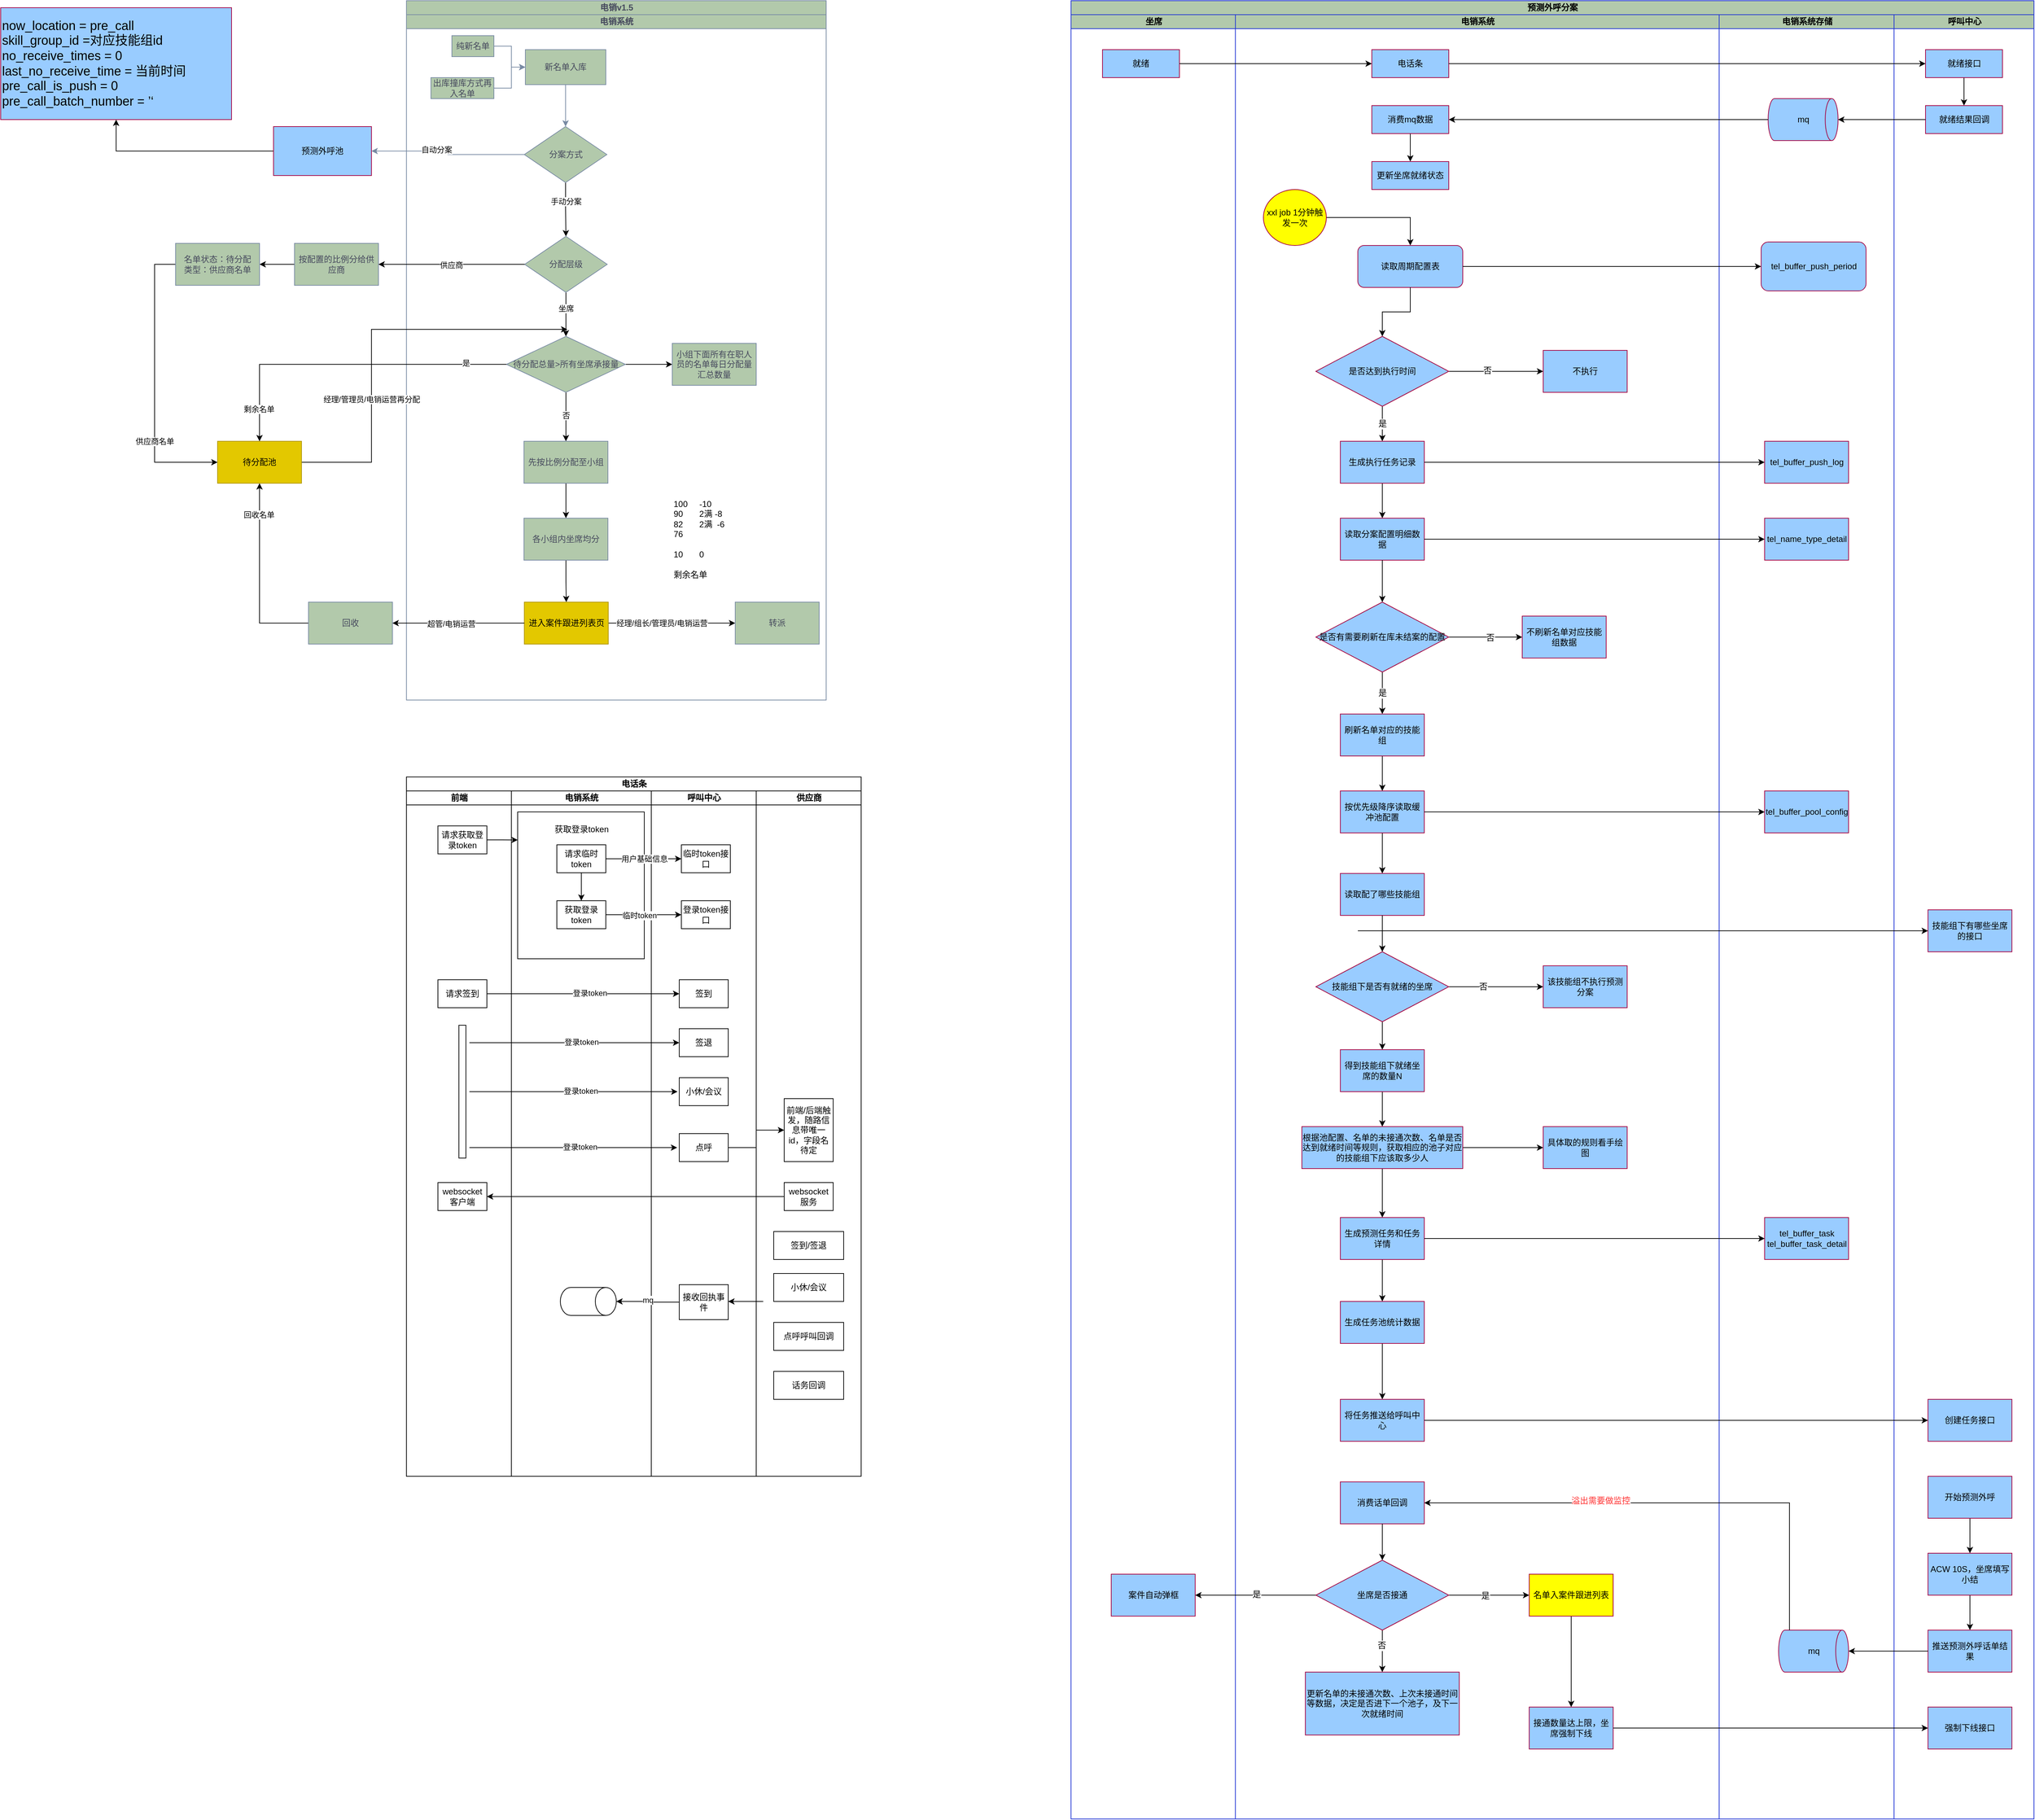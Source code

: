 <mxfile version="22.1.7" type="github">
  <diagram id="prtHgNgQTEPvFCAcTncT" name="Page-1">
    <mxGraphModel dx="2219" dy="754" grid="1" gridSize="10" guides="1" tooltips="1" connect="1" arrows="1" fold="1" page="1" pageScale="1" pageWidth="827" pageHeight="1169" math="0" shadow="0">
      <root>
        <mxCell id="0" />
        <mxCell id="1" parent="0" />
        <mxCell id="u1YVipLCWvImAruFahIr-1" value="电销v1.5" style="swimlane;childLayout=stackLayout;resizeParent=1;resizeParentMax=0;startSize=20;html=1;labelBackgroundColor=none;fillColor=#B2C9AB;strokeColor=#788AA3;fontColor=#46495D;" parent="1" vertex="1">
          <mxGeometry x="150.0" y="220" width="600" height="1000" as="geometry" />
        </mxCell>
        <mxCell id="u1YVipLCWvImAruFahIr-2" value="电销系统" style="swimlane;startSize=20;html=1;labelBackgroundColor=none;fillColor=#B2C9AB;strokeColor=#788AA3;fontColor=#46495D;" parent="u1YVipLCWvImAruFahIr-1" vertex="1">
          <mxGeometry y="20" width="600" height="980" as="geometry" />
        </mxCell>
        <mxCell id="u1YVipLCWvImAruFahIr-12" style="edgeStyle=orthogonalEdgeStyle;rounded=0;orthogonalLoop=1;jettySize=auto;html=1;labelBackgroundColor=none;strokeColor=#788AA3;fontColor=default;" parent="u1YVipLCWvImAruFahIr-2" source="u1YVipLCWvImAruFahIr-5" edge="1">
          <mxGeometry relative="1" as="geometry">
            <mxPoint x="227.5" y="160.0" as="targetPoint" />
          </mxGeometry>
        </mxCell>
        <mxCell id="u1YVipLCWvImAruFahIr-5" value="新名单入库" style="rounded=0;whiteSpace=wrap;html=1;labelBackgroundColor=none;fillColor=#B2C9AB;strokeColor=#788AA3;fontColor=#46495D;" parent="u1YVipLCWvImAruFahIr-2" vertex="1">
          <mxGeometry x="170" y="50" width="115" height="50" as="geometry" />
        </mxCell>
        <mxCell id="u1YVipLCWvImAruFahIr-8" style="edgeStyle=orthogonalEdgeStyle;rounded=0;orthogonalLoop=1;jettySize=auto;html=1;entryX=0;entryY=0.5;entryDx=0;entryDy=0;labelBackgroundColor=none;strokeColor=#788AA3;fontColor=default;" parent="u1YVipLCWvImAruFahIr-2" source="u1YVipLCWvImAruFahIr-6" target="u1YVipLCWvImAruFahIr-5" edge="1">
          <mxGeometry relative="1" as="geometry">
            <Array as="points">
              <mxPoint x="150" y="45" />
              <mxPoint x="150" y="75" />
            </Array>
          </mxGeometry>
        </mxCell>
        <mxCell id="u1YVipLCWvImAruFahIr-6" value="纯新名单" style="rounded=0;whiteSpace=wrap;html=1;labelBackgroundColor=none;fillColor=#B2C9AB;strokeColor=#788AA3;fontColor=#46495D;" parent="u1YVipLCWvImAruFahIr-2" vertex="1">
          <mxGeometry x="65" y="30" width="60" height="30" as="geometry" />
        </mxCell>
        <mxCell id="u1YVipLCWvImAruFahIr-10" style="edgeStyle=orthogonalEdgeStyle;rounded=0;orthogonalLoop=1;jettySize=auto;html=1;entryX=0;entryY=0.5;entryDx=0;entryDy=0;labelBackgroundColor=none;strokeColor=#788AA3;fontColor=default;" parent="u1YVipLCWvImAruFahIr-2" source="u1YVipLCWvImAruFahIr-7" target="u1YVipLCWvImAruFahIr-5" edge="1">
          <mxGeometry relative="1" as="geometry">
            <Array as="points">
              <mxPoint x="150" y="105" />
              <mxPoint x="150" y="75" />
            </Array>
          </mxGeometry>
        </mxCell>
        <mxCell id="u1YVipLCWvImAruFahIr-7" value="出库撞库方式再入名单" style="rounded=0;whiteSpace=wrap;html=1;labelBackgroundColor=none;fillColor=#B2C9AB;strokeColor=#788AA3;fontColor=#46495D;" parent="u1YVipLCWvImAruFahIr-2" vertex="1">
          <mxGeometry x="35" y="90" width="90" height="30" as="geometry" />
        </mxCell>
        <mxCell id="zbJT8-ApV_Uyj_YICEEn-7" value="" style="edgeStyle=orthogonalEdgeStyle;rounded=0;orthogonalLoop=1;jettySize=auto;html=1;entryX=0.5;entryY=0;entryDx=0;entryDy=0;" parent="u1YVipLCWvImAruFahIr-2" source="u1YVipLCWvImAruFahIr-13" target="zbJT8-ApV_Uyj_YICEEn-9" edge="1">
          <mxGeometry relative="1" as="geometry">
            <mxPoint x="228.485" y="315" as="targetPoint" />
            <Array as="points">
              <mxPoint x="228" y="278" />
              <mxPoint x="228" y="320" />
            </Array>
          </mxGeometry>
        </mxCell>
        <mxCell id="zbJT8-ApV_Uyj_YICEEn-8" value="手动分案" style="edgeLabel;html=1;align=center;verticalAlign=middle;resizable=0;points=[];" parent="zbJT8-ApV_Uyj_YICEEn-7" vertex="1" connectable="0">
          <mxGeometry x="-0.315" relative="1" as="geometry">
            <mxPoint as="offset" />
          </mxGeometry>
        </mxCell>
        <mxCell id="u1YVipLCWvImAruFahIr-13" value="分案方式" style="rhombus;whiteSpace=wrap;html=1;labelBackgroundColor=none;fillColor=#B2C9AB;strokeColor=#788AA3;fontColor=#46495D;" parent="u1YVipLCWvImAruFahIr-2" vertex="1">
          <mxGeometry x="168.5" y="160" width="118" height="80" as="geometry" />
        </mxCell>
        <mxCell id="zbJT8-ApV_Uyj_YICEEn-14" value="" style="edgeStyle=orthogonalEdgeStyle;rounded=0;orthogonalLoop=1;jettySize=auto;html=1;entryX=0.5;entryY=0;entryDx=0;entryDy=0;" parent="u1YVipLCWvImAruFahIr-2" source="zbJT8-ApV_Uyj_YICEEn-9" target="zbJT8-ApV_Uyj_YICEEn-18" edge="1">
          <mxGeometry relative="1" as="geometry">
            <mxPoint x="228.485" y="457.0" as="targetPoint" />
          </mxGeometry>
        </mxCell>
        <mxCell id="zbJT8-ApV_Uyj_YICEEn-15" value="坐席" style="edgeLabel;html=1;align=center;verticalAlign=middle;resizable=0;points=[];" parent="zbJT8-ApV_Uyj_YICEEn-14" vertex="1" connectable="0">
          <mxGeometry x="-0.14" relative="1" as="geometry">
            <mxPoint y="-4" as="offset" />
          </mxGeometry>
        </mxCell>
        <mxCell id="zbJT8-ApV_Uyj_YICEEn-9" value="分配层级" style="rhombus;whiteSpace=wrap;html=1;labelBackgroundColor=none;fillColor=#B2C9AB;strokeColor=#788AA3;fontColor=#46495D;" parent="u1YVipLCWvImAruFahIr-2" vertex="1">
          <mxGeometry x="169" y="317" width="118" height="80" as="geometry" />
        </mxCell>
        <mxCell id="zbJT8-ApV_Uyj_YICEEn-20" value="" style="edgeStyle=orthogonalEdgeStyle;rounded=0;orthogonalLoop=1;jettySize=auto;html=1;" parent="u1YVipLCWvImAruFahIr-2" source="zbJT8-ApV_Uyj_YICEEn-18" target="zbJT8-ApV_Uyj_YICEEn-19" edge="1">
          <mxGeometry relative="1" as="geometry" />
        </mxCell>
        <mxCell id="zbJT8-ApV_Uyj_YICEEn-21" value="否" style="edgeLabel;html=1;align=center;verticalAlign=middle;resizable=0;points=[];" parent="zbJT8-ApV_Uyj_YICEEn-20" vertex="1" connectable="0">
          <mxGeometry x="-0.059" relative="1" as="geometry">
            <mxPoint as="offset" />
          </mxGeometry>
        </mxCell>
        <mxCell id="zbJT8-ApV_Uyj_YICEEn-25" value="" style="edgeStyle=orthogonalEdgeStyle;rounded=0;orthogonalLoop=1;jettySize=auto;html=1;" parent="u1YVipLCWvImAruFahIr-2" source="zbJT8-ApV_Uyj_YICEEn-18" target="zbJT8-ApV_Uyj_YICEEn-24" edge="1">
          <mxGeometry relative="1" as="geometry" />
        </mxCell>
        <mxCell id="zbJT8-ApV_Uyj_YICEEn-18" value="待分配总量&amp;gt;所有坐席承接量" style="rhombus;whiteSpace=wrap;html=1;labelBackgroundColor=none;fillColor=#B2C9AB;strokeColor=#788AA3;fontColor=#46495D;" parent="u1YVipLCWvImAruFahIr-2" vertex="1">
          <mxGeometry x="143" y="460" width="170" height="80" as="geometry" />
        </mxCell>
        <mxCell id="zbJT8-ApV_Uyj_YICEEn-27" value="" style="edgeStyle=orthogonalEdgeStyle;rounded=0;orthogonalLoop=1;jettySize=auto;html=1;" parent="u1YVipLCWvImAruFahIr-2" source="zbJT8-ApV_Uyj_YICEEn-19" target="zbJT8-ApV_Uyj_YICEEn-26" edge="1">
          <mxGeometry relative="1" as="geometry" />
        </mxCell>
        <mxCell id="zbJT8-ApV_Uyj_YICEEn-19" value="先按比例分配至小组" style="whiteSpace=wrap;html=1;fillColor=#B2C9AB;strokeColor=#788AA3;fontColor=#46495D;labelBackgroundColor=none;" parent="u1YVipLCWvImAruFahIr-2" vertex="1">
          <mxGeometry x="168" y="610" width="120" height="60" as="geometry" />
        </mxCell>
        <mxCell id="zbJT8-ApV_Uyj_YICEEn-24" value="小组下面所有在职人员的名单每日分配量汇总数量" style="whiteSpace=wrap;html=1;fillColor=#B2C9AB;strokeColor=#788AA3;fontColor=#46495D;labelBackgroundColor=none;" parent="u1YVipLCWvImAruFahIr-2" vertex="1">
          <mxGeometry x="380" y="470" width="120" height="60" as="geometry" />
        </mxCell>
        <mxCell id="zbJT8-ApV_Uyj_YICEEn-31" value="" style="edgeStyle=orthogonalEdgeStyle;rounded=0;orthogonalLoop=1;jettySize=auto;html=1;" parent="u1YVipLCWvImAruFahIr-2" source="zbJT8-ApV_Uyj_YICEEn-26" target="zbJT8-ApV_Uyj_YICEEn-30" edge="1">
          <mxGeometry relative="1" as="geometry" />
        </mxCell>
        <mxCell id="zbJT8-ApV_Uyj_YICEEn-26" value="各小组内坐席均分" style="whiteSpace=wrap;html=1;fillColor=#B2C9AB;strokeColor=#788AA3;fontColor=#46495D;labelBackgroundColor=none;" parent="u1YVipLCWvImAruFahIr-2" vertex="1">
          <mxGeometry x="168" y="720" width="120" height="60" as="geometry" />
        </mxCell>
        <mxCell id="zbJT8-ApV_Uyj_YICEEn-35" value="" style="edgeStyle=orthogonalEdgeStyle;rounded=0;orthogonalLoop=1;jettySize=auto;html=1;" parent="u1YVipLCWvImAruFahIr-2" source="zbJT8-ApV_Uyj_YICEEn-30" target="zbJT8-ApV_Uyj_YICEEn-34" edge="1">
          <mxGeometry relative="1" as="geometry" />
        </mxCell>
        <mxCell id="zbJT8-ApV_Uyj_YICEEn-36" value="经理/组长/管理员/电销运营" style="edgeLabel;html=1;align=center;verticalAlign=middle;resizable=0;points=[];" parent="zbJT8-ApV_Uyj_YICEEn-35" vertex="1" connectable="0">
          <mxGeometry x="-0.156" relative="1" as="geometry">
            <mxPoint as="offset" />
          </mxGeometry>
        </mxCell>
        <mxCell id="zbJT8-ApV_Uyj_YICEEn-30" value="进入案件跟进列表页" style="whiteSpace=wrap;html=1;fillColor=#e3c800;strokeColor=#B09500;fontColor=#000000;labelBackgroundColor=none;" parent="u1YVipLCWvImAruFahIr-2" vertex="1">
          <mxGeometry x="168.5" y="840" width="120" height="60" as="geometry" />
        </mxCell>
        <mxCell id="zbJT8-ApV_Uyj_YICEEn-34" value="转派" style="whiteSpace=wrap;html=1;fillColor=#B2C9AB;strokeColor=#788AA3;fontColor=#46495D;labelBackgroundColor=none;" parent="u1YVipLCWvImAruFahIr-2" vertex="1">
          <mxGeometry x="470" y="840" width="120" height="60" as="geometry" />
        </mxCell>
        <mxCell id="zbJT8-ApV_Uyj_YICEEn-43" style="edgeStyle=orthogonalEdgeStyle;rounded=0;orthogonalLoop=1;jettySize=auto;html=1;exitX=1;exitY=0.5;exitDx=0;exitDy=0;" parent="u1YVipLCWvImAruFahIr-2" source="zbJT8-ApV_Uyj_YICEEn-40" edge="1">
          <mxGeometry relative="1" as="geometry">
            <mxPoint x="-150" y="590" as="sourcePoint" />
            <mxPoint x="230.0" y="450" as="targetPoint" />
            <Array as="points">
              <mxPoint x="-50" y="640" />
              <mxPoint x="-50" y="450" />
            </Array>
          </mxGeometry>
        </mxCell>
        <mxCell id="zbJT8-ApV_Uyj_YICEEn-44" value="经理/管理员/电销运营再分配" style="edgeLabel;html=1;align=center;verticalAlign=middle;resizable=0;points=[];" parent="zbJT8-ApV_Uyj_YICEEn-43" vertex="1" connectable="0">
          <mxGeometry x="-0.491" y="1" relative="1" as="geometry">
            <mxPoint x="1" y="-45" as="offset" />
          </mxGeometry>
        </mxCell>
        <mxCell id="x5fJgK1X47zH9QWcjAre-75" value="100&amp;nbsp; &amp;nbsp; &amp;nbsp;-10&lt;br&gt;90&amp;nbsp; &amp;nbsp; &amp;nbsp; &amp;nbsp;2满 -8&lt;br&gt;82&amp;nbsp; &amp;nbsp; &amp;nbsp; &amp;nbsp;2满&amp;nbsp; -6&lt;br&gt;76&lt;br&gt;&lt;br&gt;10&amp;nbsp; &amp;nbsp; &amp;nbsp; &amp;nbsp;0&lt;br&gt;&lt;br&gt;剩余名单" style="text;html=1;align=left;verticalAlign=middle;resizable=0;points=[];autosize=1;strokeColor=none;fillColor=none;" parent="u1YVipLCWvImAruFahIr-2" vertex="1">
          <mxGeometry x="380.0" y="685" width="100" height="130" as="geometry" />
        </mxCell>
        <mxCell id="zbJT8-ApV_Uyj_YICEEn-5" value="" style="edgeStyle=orthogonalEdgeStyle;rounded=0;orthogonalLoop=1;jettySize=auto;html=1;" parent="1" source="u1YVipLCWvImAruFahIr-18" target="zbJT8-ApV_Uyj_YICEEn-4" edge="1">
          <mxGeometry relative="1" as="geometry" />
        </mxCell>
        <mxCell id="u1YVipLCWvImAruFahIr-18" value="&lt;font color=&quot;#000000&quot;&gt;预测外呼池&lt;/font&gt;" style="whiteSpace=wrap;html=1;fillColor=#99CCFF;strokeColor=#A50040;labelBackgroundColor=none;fontColor=#ffffff;gradientColor=none;" parent="1" vertex="1">
          <mxGeometry x="-40" y="400" width="140" height="70" as="geometry" />
        </mxCell>
        <mxCell id="u1YVipLCWvImAruFahIr-19" value="" style="edgeStyle=orthogonalEdgeStyle;rounded=0;orthogonalLoop=1;jettySize=auto;html=1;labelBackgroundColor=none;strokeColor=#788AA3;fontColor=default;" parent="1" source="u1YVipLCWvImAruFahIr-13" target="u1YVipLCWvImAruFahIr-18" edge="1">
          <mxGeometry relative="1" as="geometry" />
        </mxCell>
        <mxCell id="zbJT8-ApV_Uyj_YICEEn-1" value="自动分案" style="edgeLabel;html=1;align=center;verticalAlign=middle;resizable=0;points=[];" parent="u1YVipLCWvImAruFahIr-19" vertex="1" connectable="0">
          <mxGeometry x="0.168" y="-2" relative="1" as="geometry">
            <mxPoint as="offset" />
          </mxGeometry>
        </mxCell>
        <mxCell id="zbJT8-ApV_Uyj_YICEEn-4" value="&lt;font style=&quot;font-size: 18px;&quot; color=&quot;#000000&quot;&gt;now_location = pre_call&lt;br&gt;skill_group_id =对应技能组id&lt;br&gt;no_receive_times = 0&lt;br&gt;last_no_receive_time = 当前时间&lt;br&gt;pre_call_is_push = 0&lt;br&gt;pre_call_batch_number = ’‘&lt;br&gt;&lt;/font&gt;" style="html=1;fillColor=#99CCFF;strokeColor=#A50040;labelBackgroundColor=none;fontColor=#ffffff;whiteSpace=wrap;align=left;" parent="1" vertex="1">
          <mxGeometry x="-430" y="230" width="330" height="160" as="geometry" />
        </mxCell>
        <mxCell id="zbJT8-ApV_Uyj_YICEEn-17" style="edgeStyle=orthogonalEdgeStyle;rounded=0;orthogonalLoop=1;jettySize=auto;html=1;entryX=1;entryY=0.5;entryDx=0;entryDy=0;" parent="1" source="zbJT8-ApV_Uyj_YICEEn-10" target="zbJT8-ApV_Uyj_YICEEn-16" edge="1">
          <mxGeometry relative="1" as="geometry" />
        </mxCell>
        <mxCell id="zbJT8-ApV_Uyj_YICEEn-10" value="按配置的比例分给供应商" style="whiteSpace=wrap;html=1;fillColor=#B2C9AB;strokeColor=#788AA3;fontColor=#46495D;labelBackgroundColor=none;" parent="1" vertex="1">
          <mxGeometry x="-10.0" y="567" width="120" height="60" as="geometry" />
        </mxCell>
        <mxCell id="zbJT8-ApV_Uyj_YICEEn-11" value="" style="edgeStyle=orthogonalEdgeStyle;rounded=0;orthogonalLoop=1;jettySize=auto;html=1;" parent="1" source="zbJT8-ApV_Uyj_YICEEn-9" target="zbJT8-ApV_Uyj_YICEEn-10" edge="1">
          <mxGeometry relative="1" as="geometry" />
        </mxCell>
        <mxCell id="zbJT8-ApV_Uyj_YICEEn-12" value="供应商" style="edgeLabel;html=1;align=center;verticalAlign=middle;resizable=0;points=[];" parent="zbJT8-ApV_Uyj_YICEEn-11" vertex="1" connectable="0">
          <mxGeometry x="0.003" y="1" relative="1" as="geometry">
            <mxPoint as="offset" />
          </mxGeometry>
        </mxCell>
        <mxCell id="zbJT8-ApV_Uyj_YICEEn-41" style="edgeStyle=orthogonalEdgeStyle;rounded=0;orthogonalLoop=1;jettySize=auto;html=1;entryX=0;entryY=0.5;entryDx=0;entryDy=0;" parent="1" source="zbJT8-ApV_Uyj_YICEEn-16" target="zbJT8-ApV_Uyj_YICEEn-40" edge="1">
          <mxGeometry relative="1" as="geometry">
            <Array as="points">
              <mxPoint x="-210" y="597" />
              <mxPoint x="-210" y="880" />
            </Array>
          </mxGeometry>
        </mxCell>
        <mxCell id="zbJT8-ApV_Uyj_YICEEn-49" value="供应商名单" style="edgeLabel;html=1;align=center;verticalAlign=middle;resizable=0;points=[];" parent="zbJT8-ApV_Uyj_YICEEn-41" vertex="1" connectable="0">
          <mxGeometry x="0.679" y="3" relative="1" as="geometry">
            <mxPoint x="-26" y="-27" as="offset" />
          </mxGeometry>
        </mxCell>
        <mxCell id="zbJT8-ApV_Uyj_YICEEn-16" value="名单状态：待分配&lt;br&gt;类型：供应商名单" style="whiteSpace=wrap;html=1;fillColor=#B2C9AB;strokeColor=#788AA3;fontColor=#46495D;labelBackgroundColor=none;" parent="1" vertex="1">
          <mxGeometry x="-180.0" y="567" width="120" height="60" as="geometry" />
        </mxCell>
        <mxCell id="zbJT8-ApV_Uyj_YICEEn-42" style="edgeStyle=orthogonalEdgeStyle;rounded=0;orthogonalLoop=1;jettySize=auto;html=1;entryX=0.5;entryY=1;entryDx=0;entryDy=0;" parent="1" source="zbJT8-ApV_Uyj_YICEEn-37" target="zbJT8-ApV_Uyj_YICEEn-40" edge="1">
          <mxGeometry relative="1" as="geometry" />
        </mxCell>
        <mxCell id="zbJT8-ApV_Uyj_YICEEn-48" value="回收名单" style="edgeLabel;html=1;align=center;verticalAlign=middle;resizable=0;points=[];" parent="zbJT8-ApV_Uyj_YICEEn-42" vertex="1" connectable="0">
          <mxGeometry x="0.665" y="1" relative="1" as="geometry">
            <mxPoint as="offset" />
          </mxGeometry>
        </mxCell>
        <mxCell id="zbJT8-ApV_Uyj_YICEEn-37" value="回收" style="whiteSpace=wrap;html=1;fillColor=#B2C9AB;strokeColor=#788AA3;fontColor=#46495D;labelBackgroundColor=none;" parent="1" vertex="1">
          <mxGeometry x="10" y="1080" width="120" height="60" as="geometry" />
        </mxCell>
        <mxCell id="zbJT8-ApV_Uyj_YICEEn-38" style="edgeStyle=orthogonalEdgeStyle;rounded=0;orthogonalLoop=1;jettySize=auto;html=1;" parent="1" source="zbJT8-ApV_Uyj_YICEEn-30" target="zbJT8-ApV_Uyj_YICEEn-37" edge="1">
          <mxGeometry relative="1" as="geometry" />
        </mxCell>
        <mxCell id="zbJT8-ApV_Uyj_YICEEn-39" value="超管/电销运营" style="edgeLabel;html=1;align=center;verticalAlign=middle;resizable=0;points=[];" parent="zbJT8-ApV_Uyj_YICEEn-38" vertex="1" connectable="0">
          <mxGeometry x="0.11" y="1" relative="1" as="geometry">
            <mxPoint as="offset" />
          </mxGeometry>
        </mxCell>
        <mxCell id="zbJT8-ApV_Uyj_YICEEn-40" value="待分配池" style="whiteSpace=wrap;html=1;fillColor=#e3c800;strokeColor=#B09500;fontColor=#000000;labelBackgroundColor=none;" parent="1" vertex="1">
          <mxGeometry x="-120.0" y="850" width="120" height="60" as="geometry" />
        </mxCell>
        <mxCell id="zbJT8-ApV_Uyj_YICEEn-45" style="edgeStyle=orthogonalEdgeStyle;rounded=0;orthogonalLoop=1;jettySize=auto;html=1;entryX=0.5;entryY=0;entryDx=0;entryDy=0;" parent="1" source="zbJT8-ApV_Uyj_YICEEn-18" target="zbJT8-ApV_Uyj_YICEEn-40" edge="1">
          <mxGeometry relative="1" as="geometry" />
        </mxCell>
        <mxCell id="zbJT8-ApV_Uyj_YICEEn-46" value="是" style="edgeLabel;html=1;align=center;verticalAlign=middle;resizable=0;points=[];" parent="zbJT8-ApV_Uyj_YICEEn-45" vertex="1" connectable="0">
          <mxGeometry x="-0.748" y="-2" relative="1" as="geometry">
            <mxPoint as="offset" />
          </mxGeometry>
        </mxCell>
        <mxCell id="zbJT8-ApV_Uyj_YICEEn-47" value="剩余名单" style="edgeLabel;html=1;align=center;verticalAlign=middle;resizable=0;points=[];" parent="zbJT8-ApV_Uyj_YICEEn-45" vertex="1" connectable="0">
          <mxGeometry x="0.801" y="-1" relative="1" as="geometry">
            <mxPoint as="offset" />
          </mxGeometry>
        </mxCell>
        <mxCell id="x5fJgK1X47zH9QWcjAre-6" value="电话条" style="swimlane;childLayout=stackLayout;resizeParent=1;resizeParentMax=0;startSize=20;html=1;" parent="1" vertex="1">
          <mxGeometry x="150.0" y="1330" width="650" height="1000" as="geometry" />
        </mxCell>
        <mxCell id="x5fJgK1X47zH9QWcjAre-7" value="前端" style="swimlane;startSize=20;html=1;" parent="x5fJgK1X47zH9QWcjAre-6" vertex="1">
          <mxGeometry y="20" width="150" height="980" as="geometry" />
        </mxCell>
        <mxCell id="x5fJgK1X47zH9QWcjAre-12" value="请求获取登录token" style="rounded=0;whiteSpace=wrap;html=1;" parent="x5fJgK1X47zH9QWcjAre-7" vertex="1">
          <mxGeometry x="45" y="50" width="70" height="40" as="geometry" />
        </mxCell>
        <mxCell id="x5fJgK1X47zH9QWcjAre-27" value="请求签到" style="rounded=0;whiteSpace=wrap;html=1;" parent="x5fJgK1X47zH9QWcjAre-7" vertex="1">
          <mxGeometry x="45" y="270" width="70" height="40" as="geometry" />
        </mxCell>
        <mxCell id="x5fJgK1X47zH9QWcjAre-39" value="websocket客户端" style="rounded=0;whiteSpace=wrap;html=1;" parent="x5fJgK1X47zH9QWcjAre-7" vertex="1">
          <mxGeometry x="45" y="560" width="70" height="40" as="geometry" />
        </mxCell>
        <mxCell id="x5fJgK1X47zH9QWcjAre-41" style="edgeStyle=orthogonalEdgeStyle;rounded=0;orthogonalLoop=1;jettySize=auto;html=1;entryX=0;entryY=0.5;entryDx=0;entryDy=0;" parent="x5fJgK1X47zH9QWcjAre-7" edge="1">
          <mxGeometry relative="1" as="geometry">
            <mxPoint x="90.0" y="360" as="sourcePoint" />
            <mxPoint x="390" y="360" as="targetPoint" />
          </mxGeometry>
        </mxCell>
        <mxCell id="x5fJgK1X47zH9QWcjAre-42" value="登录token" style="edgeLabel;html=1;align=center;verticalAlign=middle;resizable=0;points=[];" parent="x5fJgK1X47zH9QWcjAre-41" vertex="1" connectable="0">
          <mxGeometry x="0.065" y="1" relative="1" as="geometry">
            <mxPoint as="offset" />
          </mxGeometry>
        </mxCell>
        <mxCell id="x5fJgK1X47zH9QWcjAre-47" value="" style="html=1;points=[[0,0,0,0,5],[0,1,0,0,-5],[1,0,0,0,5],[1,1,0,0,-5]];perimeter=orthogonalPerimeter;outlineConnect=0;targetShapes=umlLifeline;portConstraint=eastwest;newEdgeStyle={&quot;curved&quot;:0,&quot;rounded&quot;:0};" parent="x5fJgK1X47zH9QWcjAre-7" vertex="1">
          <mxGeometry x="75" y="335" width="10" height="190" as="geometry" />
        </mxCell>
        <mxCell id="x5fJgK1X47zH9QWcjAre-8" value="电销系统" style="swimlane;startSize=20;html=1;" parent="x5fJgK1X47zH9QWcjAre-6" vertex="1">
          <mxGeometry x="150" y="20" width="200" height="980" as="geometry" />
        </mxCell>
        <mxCell id="x5fJgK1X47zH9QWcjAre-13" value="" style="rounded=0;whiteSpace=wrap;html=1;" parent="x5fJgK1X47zH9QWcjAre-8" vertex="1">
          <mxGeometry x="9" y="30" width="181" height="210" as="geometry" />
        </mxCell>
        <mxCell id="x5fJgK1X47zH9QWcjAre-23" style="edgeStyle=orthogonalEdgeStyle;rounded=0;orthogonalLoop=1;jettySize=auto;html=1;entryX=0.5;entryY=0;entryDx=0;entryDy=0;" parent="x5fJgK1X47zH9QWcjAre-8" source="x5fJgK1X47zH9QWcjAre-17" target="x5fJgK1X47zH9QWcjAre-20" edge="1">
          <mxGeometry relative="1" as="geometry" />
        </mxCell>
        <mxCell id="x5fJgK1X47zH9QWcjAre-17" value="请求临时token" style="rounded=0;whiteSpace=wrap;html=1;" parent="x5fJgK1X47zH9QWcjAre-8" vertex="1">
          <mxGeometry x="65" y="77" width="70" height="40" as="geometry" />
        </mxCell>
        <mxCell id="x5fJgK1X47zH9QWcjAre-20" value="获取登录token" style="rounded=0;whiteSpace=wrap;html=1;" parent="x5fJgK1X47zH9QWcjAre-8" vertex="1">
          <mxGeometry x="65" y="157" width="70" height="40" as="geometry" />
        </mxCell>
        <mxCell id="x5fJgK1X47zH9QWcjAre-24" value="获取登录token" style="text;html=1;align=center;verticalAlign=middle;resizable=0;points=[];autosize=1;strokeColor=none;fillColor=none;" parent="x5fJgK1X47zH9QWcjAre-8" vertex="1">
          <mxGeometry x="50.0" y="40" width="100" height="30" as="geometry" />
        </mxCell>
        <mxCell id="x5fJgK1X47zH9QWcjAre-43" style="edgeStyle=orthogonalEdgeStyle;rounded=0;orthogonalLoop=1;jettySize=auto;html=1;entryX=0;entryY=0.5;entryDx=0;entryDy=0;" parent="x5fJgK1X47zH9QWcjAre-8" edge="1">
          <mxGeometry relative="1" as="geometry">
            <mxPoint x="-60.0" y="430" as="sourcePoint" />
            <mxPoint x="237.5" y="430" as="targetPoint" />
          </mxGeometry>
        </mxCell>
        <mxCell id="x5fJgK1X47zH9QWcjAre-44" value="登录token" style="edgeLabel;html=1;align=center;verticalAlign=middle;resizable=0;points=[];" parent="x5fJgK1X47zH9QWcjAre-43" vertex="1" connectable="0">
          <mxGeometry x="0.065" y="1" relative="1" as="geometry">
            <mxPoint as="offset" />
          </mxGeometry>
        </mxCell>
        <mxCell id="x5fJgK1X47zH9QWcjAre-45" style="edgeStyle=orthogonalEdgeStyle;rounded=0;orthogonalLoop=1;jettySize=auto;html=1;entryX=0;entryY=0.5;entryDx=0;entryDy=0;" parent="x5fJgK1X47zH9QWcjAre-8" edge="1">
          <mxGeometry relative="1" as="geometry">
            <mxPoint x="-60.0" y="510" as="sourcePoint" />
            <mxPoint x="237" y="510" as="targetPoint" />
          </mxGeometry>
        </mxCell>
        <mxCell id="x5fJgK1X47zH9QWcjAre-46" value="登录token" style="edgeLabel;html=1;align=center;verticalAlign=middle;resizable=0;points=[];" parent="x5fJgK1X47zH9QWcjAre-45" vertex="1" connectable="0">
          <mxGeometry x="0.065" y="1" relative="1" as="geometry">
            <mxPoint as="offset" />
          </mxGeometry>
        </mxCell>
        <mxCell id="x5fJgK1X47zH9QWcjAre-57" value="" style="shape=cylinder3;whiteSpace=wrap;html=1;boundedLbl=1;backgroundOutline=1;size=15;rotation=90;" parent="x5fJgK1X47zH9QWcjAre-8" vertex="1">
          <mxGeometry x="90" y="690" width="40" height="80" as="geometry" />
        </mxCell>
        <mxCell id="x5fJgK1X47zH9QWcjAre-9" value="呼叫中心" style="swimlane;startSize=20;html=1;" parent="x5fJgK1X47zH9QWcjAre-6" vertex="1">
          <mxGeometry x="350" y="20" width="150" height="980" as="geometry" />
        </mxCell>
        <mxCell id="x5fJgK1X47zH9QWcjAre-14" value="临时token接口" style="rounded=0;whiteSpace=wrap;html=1;" parent="x5fJgK1X47zH9QWcjAre-9" vertex="1">
          <mxGeometry x="43" y="77" width="70" height="40" as="geometry" />
        </mxCell>
        <mxCell id="x5fJgK1X47zH9QWcjAre-15" value="登录token接口" style="rounded=0;whiteSpace=wrap;html=1;" parent="x5fJgK1X47zH9QWcjAre-9" vertex="1">
          <mxGeometry x="43" y="157" width="70" height="40" as="geometry" />
        </mxCell>
        <mxCell id="x5fJgK1X47zH9QWcjAre-26" value="签到" style="rounded=0;whiteSpace=wrap;html=1;" parent="x5fJgK1X47zH9QWcjAre-9" vertex="1">
          <mxGeometry x="40" y="270" width="70" height="40" as="geometry" />
        </mxCell>
        <mxCell id="x5fJgK1X47zH9QWcjAre-34" value="签退" style="rounded=0;whiteSpace=wrap;html=1;" parent="x5fJgK1X47zH9QWcjAre-9" vertex="1">
          <mxGeometry x="40" y="340" width="70" height="40" as="geometry" />
        </mxCell>
        <mxCell id="x5fJgK1X47zH9QWcjAre-35" value="小休/会议" style="rounded=0;whiteSpace=wrap;html=1;" parent="x5fJgK1X47zH9QWcjAre-9" vertex="1">
          <mxGeometry x="40" y="410" width="70" height="40" as="geometry" />
        </mxCell>
        <mxCell id="x5fJgK1X47zH9QWcjAre-37" value="点呼" style="rounded=0;whiteSpace=wrap;html=1;" parent="x5fJgK1X47zH9QWcjAre-9" vertex="1">
          <mxGeometry x="40" y="490" width="70" height="40" as="geometry" />
        </mxCell>
        <mxCell id="x5fJgK1X47zH9QWcjAre-50" value="" style="endArrow=classic;html=1;rounded=0;" parent="x5fJgK1X47zH9QWcjAre-9" edge="1">
          <mxGeometry width="50" height="50" relative="1" as="geometry">
            <mxPoint x="160.0" y="730" as="sourcePoint" />
            <mxPoint x="110.0" y="730" as="targetPoint" />
          </mxGeometry>
        </mxCell>
        <mxCell id="x5fJgK1X47zH9QWcjAre-60" value="接收回执事件" style="rounded=0;whiteSpace=wrap;html=1;" parent="x5fJgK1X47zH9QWcjAre-9" vertex="1">
          <mxGeometry x="40" y="706" width="70" height="50" as="geometry" />
        </mxCell>
        <mxCell id="x5fJgK1X47zH9QWcjAre-10" value="供应商" style="swimlane;startSize=20;html=1;" parent="x5fJgK1X47zH9QWcjAre-6" vertex="1">
          <mxGeometry x="500" y="20" width="150" height="980" as="geometry" />
        </mxCell>
        <mxCell id="x5fJgK1X47zH9QWcjAre-38" value="websocket服务" style="rounded=0;whiteSpace=wrap;html=1;" parent="x5fJgK1X47zH9QWcjAre-10" vertex="1">
          <mxGeometry x="40" y="560" width="70" height="40" as="geometry" />
        </mxCell>
        <mxCell id="x5fJgK1X47zH9QWcjAre-52" value="签到/签退" style="rounded=0;whiteSpace=wrap;html=1;" parent="x5fJgK1X47zH9QWcjAre-10" vertex="1">
          <mxGeometry x="25" y="630" width="100" height="40" as="geometry" />
        </mxCell>
        <mxCell id="x5fJgK1X47zH9QWcjAre-53" value="点呼呼叫回调" style="rounded=0;whiteSpace=wrap;html=1;" parent="x5fJgK1X47zH9QWcjAre-10" vertex="1">
          <mxGeometry x="25" y="760" width="100" height="40" as="geometry" />
        </mxCell>
        <mxCell id="x5fJgK1X47zH9QWcjAre-54" value="小休/会议" style="rounded=0;whiteSpace=wrap;html=1;" parent="x5fJgK1X47zH9QWcjAre-10" vertex="1">
          <mxGeometry x="25" y="690" width="100" height="40" as="geometry" />
        </mxCell>
        <mxCell id="x5fJgK1X47zH9QWcjAre-61" value="前端/后端触发，随路信息带唯一id，字段名待定" style="rounded=0;whiteSpace=wrap;html=1;" parent="x5fJgK1X47zH9QWcjAre-10" vertex="1">
          <mxGeometry x="40" y="440" width="70" height="90" as="geometry" />
        </mxCell>
        <mxCell id="x5fJgK1X47zH9QWcjAre-71" value="话务回调" style="rounded=0;whiteSpace=wrap;html=1;" parent="x5fJgK1X47zH9QWcjAre-10" vertex="1">
          <mxGeometry x="25" y="830" width="100" height="40" as="geometry" />
        </mxCell>
        <mxCell id="x5fJgK1X47zH9QWcjAre-18" style="edgeStyle=orthogonalEdgeStyle;rounded=0;orthogonalLoop=1;jettySize=auto;html=1;entryX=0;entryY=0.5;entryDx=0;entryDy=0;" parent="x5fJgK1X47zH9QWcjAre-6" source="x5fJgK1X47zH9QWcjAre-17" target="x5fJgK1X47zH9QWcjAre-14" edge="1">
          <mxGeometry relative="1" as="geometry" />
        </mxCell>
        <mxCell id="x5fJgK1X47zH9QWcjAre-19" value="用户基础信息" style="edgeLabel;html=1;align=center;verticalAlign=middle;resizable=0;points=[];" parent="x5fJgK1X47zH9QWcjAre-18" vertex="1" connectable="0">
          <mxGeometry x="-0.284" y="-1" relative="1" as="geometry">
            <mxPoint x="16" y="-1" as="offset" />
          </mxGeometry>
        </mxCell>
        <mxCell id="x5fJgK1X47zH9QWcjAre-21" style="edgeStyle=orthogonalEdgeStyle;rounded=0;orthogonalLoop=1;jettySize=auto;html=1;entryX=0;entryY=0.5;entryDx=0;entryDy=0;" parent="x5fJgK1X47zH9QWcjAre-6" source="x5fJgK1X47zH9QWcjAre-20" target="x5fJgK1X47zH9QWcjAre-15" edge="1">
          <mxGeometry relative="1" as="geometry" />
        </mxCell>
        <mxCell id="x5fJgK1X47zH9QWcjAre-22" value="临时token" style="edgeLabel;html=1;align=center;verticalAlign=middle;resizable=0;points=[];" parent="x5fJgK1X47zH9QWcjAre-21" vertex="1" connectable="0">
          <mxGeometry x="-0.12" y="-1" relative="1" as="geometry">
            <mxPoint as="offset" />
          </mxGeometry>
        </mxCell>
        <mxCell id="x5fJgK1X47zH9QWcjAre-25" style="edgeStyle=orthogonalEdgeStyle;rounded=0;orthogonalLoop=1;jettySize=auto;html=1;entryX=0.001;entryY=0.191;entryDx=0;entryDy=0;entryPerimeter=0;" parent="x5fJgK1X47zH9QWcjAre-6" source="x5fJgK1X47zH9QWcjAre-12" target="x5fJgK1X47zH9QWcjAre-13" edge="1">
          <mxGeometry relative="1" as="geometry" />
        </mxCell>
        <mxCell id="x5fJgK1X47zH9QWcjAre-28" style="edgeStyle=orthogonalEdgeStyle;rounded=0;orthogonalLoop=1;jettySize=auto;html=1;entryX=0;entryY=0.5;entryDx=0;entryDy=0;" parent="x5fJgK1X47zH9QWcjAre-6" source="x5fJgK1X47zH9QWcjAre-27" target="x5fJgK1X47zH9QWcjAre-26" edge="1">
          <mxGeometry relative="1" as="geometry" />
        </mxCell>
        <mxCell id="x5fJgK1X47zH9QWcjAre-29" value="登录token" style="edgeLabel;html=1;align=center;verticalAlign=middle;resizable=0;points=[];" parent="x5fJgK1X47zH9QWcjAre-28" vertex="1" connectable="0">
          <mxGeometry x="0.065" y="1" relative="1" as="geometry">
            <mxPoint as="offset" />
          </mxGeometry>
        </mxCell>
        <mxCell id="x5fJgK1X47zH9QWcjAre-40" style="edgeStyle=orthogonalEdgeStyle;rounded=0;orthogonalLoop=1;jettySize=auto;html=1;" parent="x5fJgK1X47zH9QWcjAre-6" source="x5fJgK1X47zH9QWcjAre-38" target="x5fJgK1X47zH9QWcjAre-39" edge="1">
          <mxGeometry relative="1" as="geometry" />
        </mxCell>
        <mxCell id="x5fJgK1X47zH9QWcjAre-58" style="edgeStyle=orthogonalEdgeStyle;rounded=0;orthogonalLoop=1;jettySize=auto;html=1;entryX=0.5;entryY=0;entryDx=0;entryDy=0;entryPerimeter=0;exitX=0;exitY=0.5;exitDx=0;exitDy=0;" parent="x5fJgK1X47zH9QWcjAre-6" target="x5fJgK1X47zH9QWcjAre-57" edge="1" source="x5fJgK1X47zH9QWcjAre-60">
          <mxGeometry relative="1" as="geometry">
            <mxPoint x="380" y="750" as="sourcePoint" />
          </mxGeometry>
        </mxCell>
        <mxCell id="x5fJgK1X47zH9QWcjAre-59" value="mq" style="edgeLabel;html=1;align=center;verticalAlign=middle;resizable=0;points=[];" parent="x5fJgK1X47zH9QWcjAre-58" vertex="1" connectable="0">
          <mxGeometry x="0.024" y="-2" relative="1" as="geometry">
            <mxPoint as="offset" />
          </mxGeometry>
        </mxCell>
        <mxCell id="x5fJgK1X47zH9QWcjAre-62" value="" style="edgeStyle=orthogonalEdgeStyle;rounded=0;orthogonalLoop=1;jettySize=auto;html=1;" parent="x5fJgK1X47zH9QWcjAre-6" source="x5fJgK1X47zH9QWcjAre-37" target="x5fJgK1X47zH9QWcjAre-61" edge="1">
          <mxGeometry relative="1" as="geometry" />
        </mxCell>
        <mxCell id="-NjiFlApJn3kFwrMyEC7-1" value="预测外呼分案" style="swimlane;childLayout=stackLayout;resizeParent=1;resizeParentMax=0;startSize=20;html=1;labelBackgroundColor=none;strokeColor=#1c31d4;align=center;verticalAlign=middle;fontFamily=Helvetica;fontSize=12;fillColor=#b2c9ac;" vertex="1" parent="1">
          <mxGeometry x="1100.0" y="220" width="1376.5" height="2600" as="geometry" />
        </mxCell>
        <mxCell id="-NjiFlApJn3kFwrMyEC7-2" value="坐席" style="swimlane;startSize=20;html=1;labelBackgroundColor=none;strokeColor=#1c31d4;align=center;verticalAlign=middle;fontFamily=Helvetica;fontSize=12;fillColor=#b2c9ac;" vertex="1" parent="-NjiFlApJn3kFwrMyEC7-1">
          <mxGeometry y="20" width="235.0" height="2580" as="geometry" />
        </mxCell>
        <mxCell id="-NjiFlApJn3kFwrMyEC7-8" value="就绪" style="rounded=0;whiteSpace=wrap;html=1;labelBackgroundColor=none;strokeColor=#A50040;align=center;verticalAlign=middle;fontFamily=Helvetica;fontSize=12;fontColor=#000000;fillColor=#99CCFF;gradientColor=none;" vertex="1" parent="-NjiFlApJn3kFwrMyEC7-2">
          <mxGeometry x="45" y="50" width="110" height="40" as="geometry" />
        </mxCell>
        <mxCell id="-NjiFlApJn3kFwrMyEC7-110" value="案件自动弹框" style="whiteSpace=wrap;html=1;fillColor=#99CCFF;strokeColor=#A50040;fontColor=#000000;strokeWidth=1;rounded=0;labelBackgroundColor=none;gradientColor=none;" vertex="1" parent="-NjiFlApJn3kFwrMyEC7-2">
          <mxGeometry x="57.5" y="2230" width="120" height="60" as="geometry" />
        </mxCell>
        <mxCell id="-NjiFlApJn3kFwrMyEC7-3" value="电销系统" style="swimlane;startSize=20;html=1;labelBackgroundColor=none;strokeColor=#1c31d4;align=center;verticalAlign=middle;fontFamily=Helvetica;fontSize=12;fillColor=#b2c9ac;" vertex="1" parent="-NjiFlApJn3kFwrMyEC7-1">
          <mxGeometry x="235.0" y="20" width="691.5" height="2580" as="geometry" />
        </mxCell>
        <mxCell id="-NjiFlApJn3kFwrMyEC7-11" value="电话条" style="rounded=0;whiteSpace=wrap;html=1;labelBackgroundColor=none;strokeColor=#A50040;align=center;verticalAlign=middle;fontFamily=Helvetica;fontSize=12;fontColor=#000000;fillColor=#99CCFF;gradientColor=none;" vertex="1" parent="-NjiFlApJn3kFwrMyEC7-3">
          <mxGeometry x="195.0" y="50" width="110" height="40" as="geometry" />
        </mxCell>
        <mxCell id="-NjiFlApJn3kFwrMyEC7-21" value="" style="edgeStyle=orthogonalEdgeStyle;rounded=0;orthogonalLoop=1;jettySize=auto;html=1;fontFamily=Helvetica;fontSize=12;fontColor=#000000;" edge="1" parent="-NjiFlApJn3kFwrMyEC7-3" source="-NjiFlApJn3kFwrMyEC7-17" target="-NjiFlApJn3kFwrMyEC7-20">
          <mxGeometry relative="1" as="geometry" />
        </mxCell>
        <mxCell id="-NjiFlApJn3kFwrMyEC7-17" value="消费mq数据" style="rounded=0;whiteSpace=wrap;html=1;labelBackgroundColor=none;strokeColor=#A50040;align=center;verticalAlign=middle;fontFamily=Helvetica;fontSize=12;fontColor=#000000;fillColor=#99CCFF;gradientColor=none;" vertex="1" parent="-NjiFlApJn3kFwrMyEC7-3">
          <mxGeometry x="195.0" y="130" width="110" height="40" as="geometry" />
        </mxCell>
        <mxCell id="-NjiFlApJn3kFwrMyEC7-20" value="更新坐席就绪状态" style="rounded=0;whiteSpace=wrap;html=1;labelBackgroundColor=none;strokeColor=#A50040;align=center;verticalAlign=middle;fontFamily=Helvetica;fontSize=12;fontColor=#000000;fillColor=#99CCFF;gradientColor=none;" vertex="1" parent="-NjiFlApJn3kFwrMyEC7-3">
          <mxGeometry x="195.0" y="210" width="110" height="40" as="geometry" />
        </mxCell>
        <mxCell id="-NjiFlApJn3kFwrMyEC7-25" value="读取周期配置表" style="rounded=1;whiteSpace=wrap;html=1;labelBackgroundColor=none;strokeColor=#A50040;align=center;verticalAlign=middle;fontFamily=Helvetica;fontSize=12;fontColor=#000000;fillColor=#99CCFF;gradientColor=none;" vertex="1" parent="-NjiFlApJn3kFwrMyEC7-3">
          <mxGeometry x="175" y="330" width="150" height="60" as="geometry" />
        </mxCell>
        <mxCell id="-NjiFlApJn3kFwrMyEC7-27" style="edgeStyle=orthogonalEdgeStyle;rounded=0;orthogonalLoop=1;jettySize=auto;html=1;entryX=0.5;entryY=0;entryDx=0;entryDy=0;fontFamily=Helvetica;fontSize=12;fontColor=#000000;" edge="1" parent="-NjiFlApJn3kFwrMyEC7-3" source="-NjiFlApJn3kFwrMyEC7-26" target="-NjiFlApJn3kFwrMyEC7-25">
          <mxGeometry relative="1" as="geometry" />
        </mxCell>
        <mxCell id="-NjiFlApJn3kFwrMyEC7-26" value="xxl job 1分钟触发一次" style="ellipse;whiteSpace=wrap;html=1;rounded=0;labelBackgroundColor=none;strokeColor=#A50040;align=center;verticalAlign=middle;fontFamily=Helvetica;fontSize=12;fontColor=#000000;fillColor=#FFFF00;gradientColor=none;" vertex="1" parent="-NjiFlApJn3kFwrMyEC7-3">
          <mxGeometry x="40" y="250" width="90" height="80" as="geometry" />
        </mxCell>
        <mxCell id="-NjiFlApJn3kFwrMyEC7-36" value="" style="edgeStyle=orthogonalEdgeStyle;rounded=0;orthogonalLoop=1;jettySize=auto;html=1;fontFamily=Helvetica;fontSize=12;fontColor=#000000;" edge="1" parent="-NjiFlApJn3kFwrMyEC7-3" source="-NjiFlApJn3kFwrMyEC7-34" target="-NjiFlApJn3kFwrMyEC7-35">
          <mxGeometry relative="1" as="geometry" />
        </mxCell>
        <mxCell id="-NjiFlApJn3kFwrMyEC7-38" value="否" style="edgeLabel;html=1;align=center;verticalAlign=middle;resizable=0;points=[];fontSize=12;fontFamily=Helvetica;fontColor=#000000;" vertex="1" connectable="0" parent="-NjiFlApJn3kFwrMyEC7-36">
          <mxGeometry x="-0.195" y="1" relative="1" as="geometry">
            <mxPoint as="offset" />
          </mxGeometry>
        </mxCell>
        <mxCell id="-NjiFlApJn3kFwrMyEC7-40" value="是" style="edgeStyle=orthogonalEdgeStyle;rounded=0;orthogonalLoop=1;jettySize=auto;html=1;fontFamily=Helvetica;fontSize=12;fontColor=#000000;" edge="1" parent="-NjiFlApJn3kFwrMyEC7-3" source="-NjiFlApJn3kFwrMyEC7-34" target="-NjiFlApJn3kFwrMyEC7-39">
          <mxGeometry relative="1" as="geometry" />
        </mxCell>
        <mxCell id="-NjiFlApJn3kFwrMyEC7-34" value="是否达到执行时间" style="strokeWidth=1;html=1;shape=mxgraph.flowchart.decision;whiteSpace=wrap;rounded=0;labelBackgroundColor=none;strokeColor=#A50040;align=center;verticalAlign=middle;fontFamily=Helvetica;fontSize=12;fontColor=#000000;fillColor=#99CCFF;gradientColor=none;" vertex="1" parent="-NjiFlApJn3kFwrMyEC7-3">
          <mxGeometry x="115" y="460" width="190" height="100" as="geometry" />
        </mxCell>
        <mxCell id="-NjiFlApJn3kFwrMyEC7-35" value="不执行" style="whiteSpace=wrap;html=1;fillColor=#99CCFF;strokeColor=#A50040;fontColor=#000000;strokeWidth=1;rounded=0;labelBackgroundColor=none;gradientColor=none;" vertex="1" parent="-NjiFlApJn3kFwrMyEC7-3">
          <mxGeometry x="440" y="480" width="120" height="60" as="geometry" />
        </mxCell>
        <mxCell id="-NjiFlApJn3kFwrMyEC7-37" style="edgeStyle=orthogonalEdgeStyle;rounded=0;orthogonalLoop=1;jettySize=auto;html=1;entryX=0.5;entryY=0;entryDx=0;entryDy=0;entryPerimeter=0;fontFamily=Helvetica;fontSize=12;fontColor=#000000;" edge="1" parent="-NjiFlApJn3kFwrMyEC7-3" source="-NjiFlApJn3kFwrMyEC7-25" target="-NjiFlApJn3kFwrMyEC7-34">
          <mxGeometry relative="1" as="geometry" />
        </mxCell>
        <mxCell id="-NjiFlApJn3kFwrMyEC7-50" value="" style="edgeStyle=orthogonalEdgeStyle;rounded=0;orthogonalLoop=1;jettySize=auto;html=1;fontFamily=Helvetica;fontSize=12;fontColor=#000000;" edge="1" parent="-NjiFlApJn3kFwrMyEC7-3" source="-NjiFlApJn3kFwrMyEC7-39" target="-NjiFlApJn3kFwrMyEC7-49">
          <mxGeometry relative="1" as="geometry" />
        </mxCell>
        <mxCell id="-NjiFlApJn3kFwrMyEC7-39" value="生成执行任务记录" style="whiteSpace=wrap;html=1;fillColor=#99CCFF;strokeColor=#A50040;fontColor=#000000;strokeWidth=1;rounded=0;labelBackgroundColor=none;gradientColor=none;" vertex="1" parent="-NjiFlApJn3kFwrMyEC7-3">
          <mxGeometry x="150" y="610" width="120" height="60" as="geometry" />
        </mxCell>
        <mxCell id="-NjiFlApJn3kFwrMyEC7-49" value="读取分案配置明细数据" style="whiteSpace=wrap;html=1;fillColor=#99CCFF;strokeColor=#A50040;fontColor=#000000;strokeWidth=1;rounded=0;labelBackgroundColor=none;gradientColor=none;" vertex="1" parent="-NjiFlApJn3kFwrMyEC7-3">
          <mxGeometry x="150" y="720" width="120" height="60" as="geometry" />
        </mxCell>
        <mxCell id="-NjiFlApJn3kFwrMyEC7-65" value="" style="edgeStyle=orthogonalEdgeStyle;rounded=0;orthogonalLoop=1;jettySize=auto;html=1;fontFamily=Helvetica;fontSize=12;fontColor=#000000;" edge="1" parent="-NjiFlApJn3kFwrMyEC7-3" source="-NjiFlApJn3kFwrMyEC7-43" target="-NjiFlApJn3kFwrMyEC7-64">
          <mxGeometry relative="1" as="geometry" />
        </mxCell>
        <mxCell id="-NjiFlApJn3kFwrMyEC7-43" value="按优先级降序读取缓冲池配置" style="whiteSpace=wrap;html=1;fillColor=#99CCFF;strokeColor=#A50040;fontColor=#000000;strokeWidth=1;rounded=0;labelBackgroundColor=none;gradientColor=none;" vertex="1" parent="-NjiFlApJn3kFwrMyEC7-3">
          <mxGeometry x="150" y="1110" width="120" height="60" as="geometry" />
        </mxCell>
        <mxCell id="-NjiFlApJn3kFwrMyEC7-55" style="edgeStyle=orthogonalEdgeStyle;rounded=0;orthogonalLoop=1;jettySize=auto;html=1;fontFamily=Helvetica;fontSize=12;fontColor=#000000;entryX=0;entryY=0.5;entryDx=0;entryDy=0;" edge="1" parent="-NjiFlApJn3kFwrMyEC7-3" source="-NjiFlApJn3kFwrMyEC7-53" target="-NjiFlApJn3kFwrMyEC7-58">
          <mxGeometry relative="1" as="geometry">
            <mxPoint x="405.0" y="890" as="targetPoint" />
          </mxGeometry>
        </mxCell>
        <mxCell id="-NjiFlApJn3kFwrMyEC7-56" value="否" style="edgeLabel;html=1;align=center;verticalAlign=middle;resizable=0;points=[];fontSize=12;fontFamily=Helvetica;fontColor=#000000;" vertex="1" connectable="0" parent="-NjiFlApJn3kFwrMyEC7-55">
          <mxGeometry x="0.113" y="-1" relative="1" as="geometry">
            <mxPoint as="offset" />
          </mxGeometry>
        </mxCell>
        <mxCell id="-NjiFlApJn3kFwrMyEC7-60" value="是" style="edgeStyle=orthogonalEdgeStyle;rounded=0;orthogonalLoop=1;jettySize=auto;html=1;fontFamily=Helvetica;fontSize=12;fontColor=#000000;" edge="1" parent="-NjiFlApJn3kFwrMyEC7-3" source="-NjiFlApJn3kFwrMyEC7-53" target="-NjiFlApJn3kFwrMyEC7-59">
          <mxGeometry relative="1" as="geometry" />
        </mxCell>
        <mxCell id="-NjiFlApJn3kFwrMyEC7-53" value="是否有需要刷新在库未结案的配置" style="strokeWidth=1;html=1;shape=mxgraph.flowchart.decision;whiteSpace=wrap;rounded=0;labelBackgroundColor=none;strokeColor=#A50040;align=center;verticalAlign=middle;fontFamily=Helvetica;fontSize=12;fontColor=#000000;fillColor=#99CCFF;gradientColor=none;" vertex="1" parent="-NjiFlApJn3kFwrMyEC7-3">
          <mxGeometry x="115" y="840" width="190" height="100" as="geometry" />
        </mxCell>
        <mxCell id="-NjiFlApJn3kFwrMyEC7-57" style="edgeStyle=orthogonalEdgeStyle;rounded=0;orthogonalLoop=1;jettySize=auto;html=1;entryX=0.5;entryY=0;entryDx=0;entryDy=0;entryPerimeter=0;fontFamily=Helvetica;fontSize=12;fontColor=#000000;" edge="1" parent="-NjiFlApJn3kFwrMyEC7-3" source="-NjiFlApJn3kFwrMyEC7-49" target="-NjiFlApJn3kFwrMyEC7-53">
          <mxGeometry relative="1" as="geometry" />
        </mxCell>
        <mxCell id="-NjiFlApJn3kFwrMyEC7-58" value="不刷新名单对应技能组数据" style="whiteSpace=wrap;html=1;fillColor=#99CCFF;strokeColor=#A50040;fontColor=#000000;strokeWidth=1;rounded=0;labelBackgroundColor=none;gradientColor=none;" vertex="1" parent="-NjiFlApJn3kFwrMyEC7-3">
          <mxGeometry x="410" y="860" width="120" height="60" as="geometry" />
        </mxCell>
        <mxCell id="-NjiFlApJn3kFwrMyEC7-61" style="edgeStyle=orthogonalEdgeStyle;rounded=0;orthogonalLoop=1;jettySize=auto;html=1;entryX=0.5;entryY=0;entryDx=0;entryDy=0;fontFamily=Helvetica;fontSize=12;fontColor=#000000;" edge="1" parent="-NjiFlApJn3kFwrMyEC7-3" source="-NjiFlApJn3kFwrMyEC7-59" target="-NjiFlApJn3kFwrMyEC7-43">
          <mxGeometry relative="1" as="geometry" />
        </mxCell>
        <mxCell id="-NjiFlApJn3kFwrMyEC7-59" value="刷新名单对应的技能组" style="whiteSpace=wrap;html=1;fillColor=#99CCFF;strokeColor=#A50040;fontColor=#000000;strokeWidth=1;rounded=0;labelBackgroundColor=none;gradientColor=none;" vertex="1" parent="-NjiFlApJn3kFwrMyEC7-3">
          <mxGeometry x="150" y="1000" width="120" height="60" as="geometry" />
        </mxCell>
        <mxCell id="-NjiFlApJn3kFwrMyEC7-64" value="读取配了哪些技能组" style="whiteSpace=wrap;html=1;fillColor=#99CCFF;strokeColor=#A50040;fontColor=#000000;strokeWidth=1;rounded=0;labelBackgroundColor=none;gradientColor=none;" vertex="1" parent="-NjiFlApJn3kFwrMyEC7-3">
          <mxGeometry x="150" y="1228" width="120" height="60" as="geometry" />
        </mxCell>
        <mxCell id="-NjiFlApJn3kFwrMyEC7-68" value="" style="edgeStyle=orthogonalEdgeStyle;rounded=0;orthogonalLoop=1;jettySize=auto;html=1;fontFamily=Helvetica;fontSize=12;fontColor=#000000;" edge="1" parent="-NjiFlApJn3kFwrMyEC7-3" source="-NjiFlApJn3kFwrMyEC7-66" target="-NjiFlApJn3kFwrMyEC7-67">
          <mxGeometry relative="1" as="geometry" />
        </mxCell>
        <mxCell id="-NjiFlApJn3kFwrMyEC7-69" value="否" style="edgeLabel;html=1;align=center;verticalAlign=middle;resizable=0;points=[];fontSize=12;fontFamily=Helvetica;fontColor=#000000;" vertex="1" connectable="0" parent="-NjiFlApJn3kFwrMyEC7-68">
          <mxGeometry x="-0.282" relative="1" as="geometry">
            <mxPoint as="offset" />
          </mxGeometry>
        </mxCell>
        <mxCell id="-NjiFlApJn3kFwrMyEC7-74" style="edgeStyle=orthogonalEdgeStyle;rounded=0;orthogonalLoop=1;jettySize=auto;html=1;entryX=0.5;entryY=0;entryDx=0;entryDy=0;fontFamily=Helvetica;fontSize=12;fontColor=#000000;" edge="1" parent="-NjiFlApJn3kFwrMyEC7-3" source="-NjiFlApJn3kFwrMyEC7-66" target="-NjiFlApJn3kFwrMyEC7-73">
          <mxGeometry relative="1" as="geometry" />
        </mxCell>
        <mxCell id="-NjiFlApJn3kFwrMyEC7-66" value="技能组下是否有就绪的坐席" style="strokeWidth=1;html=1;shape=mxgraph.flowchart.decision;whiteSpace=wrap;rounded=0;labelBackgroundColor=none;strokeColor=#A50040;align=center;verticalAlign=middle;fontFamily=Helvetica;fontSize=12;fontColor=#000000;fillColor=#99CCFF;gradientColor=none;" vertex="1" parent="-NjiFlApJn3kFwrMyEC7-3">
          <mxGeometry x="115" y="1340" width="190" height="100" as="geometry" />
        </mxCell>
        <mxCell id="-NjiFlApJn3kFwrMyEC7-67" value="该技能组不执行预测分案" style="whiteSpace=wrap;html=1;fillColor=#99CCFF;strokeColor=#A50040;fontColor=#000000;strokeWidth=1;rounded=0;labelBackgroundColor=none;gradientColor=none;" vertex="1" parent="-NjiFlApJn3kFwrMyEC7-3">
          <mxGeometry x="440" y="1360" width="120" height="60" as="geometry" />
        </mxCell>
        <mxCell id="-NjiFlApJn3kFwrMyEC7-70" style="edgeStyle=orthogonalEdgeStyle;rounded=0;orthogonalLoop=1;jettySize=auto;html=1;entryX=0.5;entryY=0;entryDx=0;entryDy=0;entryPerimeter=0;fontFamily=Helvetica;fontSize=12;fontColor=#000000;" edge="1" parent="-NjiFlApJn3kFwrMyEC7-3" source="-NjiFlApJn3kFwrMyEC7-64" target="-NjiFlApJn3kFwrMyEC7-66">
          <mxGeometry relative="1" as="geometry" />
        </mxCell>
        <mxCell id="-NjiFlApJn3kFwrMyEC7-78" style="edgeStyle=orthogonalEdgeStyle;rounded=0;orthogonalLoop=1;jettySize=auto;html=1;entryX=0.5;entryY=0;entryDx=0;entryDy=0;fontFamily=Helvetica;fontSize=12;fontColor=#000000;" edge="1" parent="-NjiFlApJn3kFwrMyEC7-3" source="-NjiFlApJn3kFwrMyEC7-73" target="-NjiFlApJn3kFwrMyEC7-75">
          <mxGeometry relative="1" as="geometry" />
        </mxCell>
        <mxCell id="-NjiFlApJn3kFwrMyEC7-73" value="得到技能组下就绪坐席的数量N" style="whiteSpace=wrap;html=1;fillColor=#99CCFF;strokeColor=#A50040;fontColor=#000000;strokeWidth=1;rounded=0;labelBackgroundColor=none;gradientColor=none;" vertex="1" parent="-NjiFlApJn3kFwrMyEC7-3">
          <mxGeometry x="150" y="1480" width="120" height="60" as="geometry" />
        </mxCell>
        <mxCell id="-NjiFlApJn3kFwrMyEC7-77" value="" style="edgeStyle=orthogonalEdgeStyle;rounded=0;orthogonalLoop=1;jettySize=auto;html=1;fontFamily=Helvetica;fontSize=12;fontColor=#000000;" edge="1" parent="-NjiFlApJn3kFwrMyEC7-3" source="-NjiFlApJn3kFwrMyEC7-75" target="-NjiFlApJn3kFwrMyEC7-76">
          <mxGeometry relative="1" as="geometry" />
        </mxCell>
        <mxCell id="-NjiFlApJn3kFwrMyEC7-80" value="" style="edgeStyle=orthogonalEdgeStyle;rounded=0;orthogonalLoop=1;jettySize=auto;html=1;fontFamily=Helvetica;fontSize=12;fontColor=#000000;" edge="1" parent="-NjiFlApJn3kFwrMyEC7-3" source="-NjiFlApJn3kFwrMyEC7-75" target="-NjiFlApJn3kFwrMyEC7-79">
          <mxGeometry relative="1" as="geometry" />
        </mxCell>
        <mxCell id="-NjiFlApJn3kFwrMyEC7-75" value="根据池配置、名单的未接通次数、名单是否达到就绪时间等规则，获取相应的池子对应的技能组下应该取多少人" style="whiteSpace=wrap;html=1;fillColor=#99CCFF;strokeColor=#A50040;fontColor=#000000;strokeWidth=1;rounded=0;labelBackgroundColor=none;gradientColor=none;" vertex="1" parent="-NjiFlApJn3kFwrMyEC7-3">
          <mxGeometry x="95" y="1590" width="230" height="60" as="geometry" />
        </mxCell>
        <mxCell id="-NjiFlApJn3kFwrMyEC7-76" value="具体取的规则看手绘图" style="whiteSpace=wrap;html=1;fillColor=#99CCFF;strokeColor=#A50040;fontColor=#000000;strokeWidth=1;rounded=0;labelBackgroundColor=none;gradientColor=none;" vertex="1" parent="-NjiFlApJn3kFwrMyEC7-3">
          <mxGeometry x="440" y="1590" width="120" height="60" as="geometry" />
        </mxCell>
        <mxCell id="-NjiFlApJn3kFwrMyEC7-84" value="" style="edgeStyle=orthogonalEdgeStyle;rounded=0;orthogonalLoop=1;jettySize=auto;html=1;fontFamily=Helvetica;fontSize=12;fontColor=#000000;" edge="1" parent="-NjiFlApJn3kFwrMyEC7-3" source="-NjiFlApJn3kFwrMyEC7-79" target="-NjiFlApJn3kFwrMyEC7-83">
          <mxGeometry relative="1" as="geometry" />
        </mxCell>
        <mxCell id="-NjiFlApJn3kFwrMyEC7-79" value="生成预测任务和任务详情" style="whiteSpace=wrap;html=1;fillColor=#99CCFF;strokeColor=#A50040;fontColor=#000000;strokeWidth=1;rounded=0;labelBackgroundColor=none;gradientColor=none;" vertex="1" parent="-NjiFlApJn3kFwrMyEC7-3">
          <mxGeometry x="150" y="1720" width="120" height="60" as="geometry" />
        </mxCell>
        <mxCell id="-NjiFlApJn3kFwrMyEC7-86" value="" style="edgeStyle=orthogonalEdgeStyle;rounded=0;orthogonalLoop=1;jettySize=auto;html=1;fontFamily=Helvetica;fontSize=12;fontColor=#000000;" edge="1" parent="-NjiFlApJn3kFwrMyEC7-3" source="-NjiFlApJn3kFwrMyEC7-83" target="-NjiFlApJn3kFwrMyEC7-85">
          <mxGeometry relative="1" as="geometry" />
        </mxCell>
        <mxCell id="-NjiFlApJn3kFwrMyEC7-83" value="生成任务池统计数据" style="whiteSpace=wrap;html=1;fillColor=#99CCFF;strokeColor=#A50040;fontColor=#000000;strokeWidth=1;rounded=0;labelBackgroundColor=none;gradientColor=none;" vertex="1" parent="-NjiFlApJn3kFwrMyEC7-3">
          <mxGeometry x="150" y="1840" width="120" height="60" as="geometry" />
        </mxCell>
        <mxCell id="-NjiFlApJn3kFwrMyEC7-85" value="将任务推送给呼叫中心" style="whiteSpace=wrap;html=1;fillColor=#99CCFF;strokeColor=#A50040;fontColor=#000000;strokeWidth=1;rounded=0;labelBackgroundColor=none;gradientColor=none;" vertex="1" parent="-NjiFlApJn3kFwrMyEC7-3">
          <mxGeometry x="150" y="1980" width="120" height="60" as="geometry" />
        </mxCell>
        <mxCell id="-NjiFlApJn3kFwrMyEC7-97" value="消费话单回调" style="whiteSpace=wrap;html=1;fillColor=#99CCFF;strokeColor=#A50040;fontColor=#000000;strokeWidth=1;rounded=0;labelBackgroundColor=none;gradientColor=none;" vertex="1" parent="-NjiFlApJn3kFwrMyEC7-3">
          <mxGeometry x="150" y="2098" width="120" height="60" as="geometry" />
        </mxCell>
        <mxCell id="-NjiFlApJn3kFwrMyEC7-99" value="更新名单的未接通次数、上次未接通时间等数据，决定是否进下一个池子，及下一次就绪时间" style="whiteSpace=wrap;html=1;fillColor=#99CCFF;strokeColor=#A50040;fontColor=#000000;strokeWidth=1;rounded=0;labelBackgroundColor=none;gradientColor=none;" vertex="1" parent="-NjiFlApJn3kFwrMyEC7-3">
          <mxGeometry x="100" y="2370" width="220" height="90" as="geometry" />
        </mxCell>
        <mxCell id="-NjiFlApJn3kFwrMyEC7-103" value="" style="edgeStyle=orthogonalEdgeStyle;rounded=0;orthogonalLoop=1;jettySize=auto;html=1;fontFamily=Helvetica;fontSize=12;fontColor=#000000;" edge="1" parent="-NjiFlApJn3kFwrMyEC7-3" source="-NjiFlApJn3kFwrMyEC7-101" target="-NjiFlApJn3kFwrMyEC7-102">
          <mxGeometry relative="1" as="geometry" />
        </mxCell>
        <mxCell id="-NjiFlApJn3kFwrMyEC7-104" value="是" style="edgeLabel;html=1;align=center;verticalAlign=middle;resizable=0;points=[];fontSize=12;fontFamily=Helvetica;fontColor=#000000;" vertex="1" connectable="0" parent="-NjiFlApJn3kFwrMyEC7-103">
          <mxGeometry x="-0.098" y="-1" relative="1" as="geometry">
            <mxPoint as="offset" />
          </mxGeometry>
        </mxCell>
        <mxCell id="-NjiFlApJn3kFwrMyEC7-105" style="edgeStyle=orthogonalEdgeStyle;rounded=0;orthogonalLoop=1;jettySize=auto;html=1;entryX=0.5;entryY=0;entryDx=0;entryDy=0;fontFamily=Helvetica;fontSize=12;fontColor=#000000;" edge="1" parent="-NjiFlApJn3kFwrMyEC7-3" source="-NjiFlApJn3kFwrMyEC7-101" target="-NjiFlApJn3kFwrMyEC7-99">
          <mxGeometry relative="1" as="geometry" />
        </mxCell>
        <mxCell id="-NjiFlApJn3kFwrMyEC7-107" value="否" style="edgeLabel;html=1;align=center;verticalAlign=middle;resizable=0;points=[];fontSize=12;fontFamily=Helvetica;fontColor=#000000;" vertex="1" connectable="0" parent="-NjiFlApJn3kFwrMyEC7-105">
          <mxGeometry x="-0.26" y="-1" relative="1" as="geometry">
            <mxPoint as="offset" />
          </mxGeometry>
        </mxCell>
        <mxCell id="-NjiFlApJn3kFwrMyEC7-101" value="坐席是否接通" style="strokeWidth=1;html=1;shape=mxgraph.flowchart.decision;whiteSpace=wrap;rounded=0;labelBackgroundColor=none;strokeColor=#A50040;align=center;verticalAlign=middle;fontFamily=Helvetica;fontSize=12;fontColor=#000000;fillColor=#99CCFF;gradientColor=none;" vertex="1" parent="-NjiFlApJn3kFwrMyEC7-3">
          <mxGeometry x="115" y="2210" width="190" height="100" as="geometry" />
        </mxCell>
        <mxCell id="-NjiFlApJn3kFwrMyEC7-114" style="edgeStyle=orthogonalEdgeStyle;rounded=0;orthogonalLoop=1;jettySize=auto;html=1;entryX=0.5;entryY=0;entryDx=0;entryDy=0;fontFamily=Helvetica;fontSize=12;fontColor=#000000;" edge="1" parent="-NjiFlApJn3kFwrMyEC7-3" source="-NjiFlApJn3kFwrMyEC7-102" target="-NjiFlApJn3kFwrMyEC7-113">
          <mxGeometry relative="1" as="geometry" />
        </mxCell>
        <mxCell id="-NjiFlApJn3kFwrMyEC7-102" value="名单入案件跟进列表" style="whiteSpace=wrap;html=1;fillColor=#FFFF00;strokeColor=#A50040;fontColor=#000000;strokeWidth=1;rounded=0;labelBackgroundColor=none;gradientColor=none;" vertex="1" parent="-NjiFlApJn3kFwrMyEC7-3">
          <mxGeometry x="420" y="2230" width="120" height="60" as="geometry" />
        </mxCell>
        <mxCell id="-NjiFlApJn3kFwrMyEC7-106" style="edgeStyle=orthogonalEdgeStyle;rounded=0;orthogonalLoop=1;jettySize=auto;html=1;entryX=0.5;entryY=0;entryDx=0;entryDy=0;entryPerimeter=0;fontFamily=Helvetica;fontSize=12;fontColor=#000000;" edge="1" parent="-NjiFlApJn3kFwrMyEC7-3" source="-NjiFlApJn3kFwrMyEC7-97" target="-NjiFlApJn3kFwrMyEC7-101">
          <mxGeometry relative="1" as="geometry" />
        </mxCell>
        <mxCell id="-NjiFlApJn3kFwrMyEC7-113" value="接通数量达上限，坐席强制下线" style="whiteSpace=wrap;html=1;fillColor=#99CCFF;strokeColor=#A50040;fontColor=#000000;strokeWidth=1;rounded=0;labelBackgroundColor=none;gradientColor=none;" vertex="1" parent="-NjiFlApJn3kFwrMyEC7-3">
          <mxGeometry x="420" y="2420" width="120" height="60" as="geometry" />
        </mxCell>
        <mxCell id="-NjiFlApJn3kFwrMyEC7-7" value="电销系统存储" style="swimlane;startSize=20;html=1;labelBackgroundColor=none;strokeColor=#1c31d4;align=center;verticalAlign=middle;fontFamily=Helvetica;fontSize=12;fillColor=#b2c9ac;" vertex="1" parent="-NjiFlApJn3kFwrMyEC7-1">
          <mxGeometry x="926.5" y="20" width="250" height="2580" as="geometry" />
        </mxCell>
        <mxCell id="-NjiFlApJn3kFwrMyEC7-28" value="tel_buffer_push_period" style="rounded=1;whiteSpace=wrap;html=1;labelBackgroundColor=none;strokeColor=#A50040;align=center;verticalAlign=middle;fontFamily=Helvetica;fontSize=12;fontColor=#000000;fillColor=#99CCFF;gradientColor=none;" vertex="1" parent="-NjiFlApJn3kFwrMyEC7-7">
          <mxGeometry x="60.0" y="325" width="150" height="70" as="geometry" />
        </mxCell>
        <mxCell id="-NjiFlApJn3kFwrMyEC7-31" value="mq" style="strokeWidth=1;html=1;shape=mxgraph.flowchart.direct_data;whiteSpace=wrap;rounded=0;labelBackgroundColor=none;strokeColor=#A50040;align=center;verticalAlign=middle;fontFamily=Helvetica;fontSize=12;fontColor=#000000;fillColor=#99CCFF;gradientColor=none;" vertex="1" parent="-NjiFlApJn3kFwrMyEC7-7">
          <mxGeometry x="70.0" y="120" width="100" height="60" as="geometry" />
        </mxCell>
        <mxCell id="-NjiFlApJn3kFwrMyEC7-41" value="tel_buffer_push_log" style="whiteSpace=wrap;html=1;fillColor=#99CCFF;strokeColor=#A50040;fontColor=#000000;strokeWidth=1;rounded=0;labelBackgroundColor=none;gradientColor=none;align=center;verticalAlign=middle;fontFamily=Helvetica;fontSize=12;" vertex="1" parent="-NjiFlApJn3kFwrMyEC7-7">
          <mxGeometry x="65.0" y="610" width="120" height="60" as="geometry" />
        </mxCell>
        <mxCell id="-NjiFlApJn3kFwrMyEC7-51" value="tel_name_type_detail" style="whiteSpace=wrap;html=1;fillColor=#99CCFF;strokeColor=#A50040;fontColor=#000000;strokeWidth=1;rounded=0;labelBackgroundColor=none;gradientColor=none;align=center;verticalAlign=middle;fontFamily=Helvetica;fontSize=12;" vertex="1" parent="-NjiFlApJn3kFwrMyEC7-7">
          <mxGeometry x="65.0" y="720" width="120" height="60" as="geometry" />
        </mxCell>
        <mxCell id="-NjiFlApJn3kFwrMyEC7-45" value="tel_buffer_pool_config" style="whiteSpace=wrap;html=1;fillColor=#99CCFF;strokeColor=#A50040;fontColor=#000000;strokeWidth=1;rounded=0;labelBackgroundColor=none;gradientColor=none;align=center;verticalAlign=middle;fontFamily=Helvetica;fontSize=12;" vertex="1" parent="-NjiFlApJn3kFwrMyEC7-7">
          <mxGeometry x="65" y="1110" width="120" height="60" as="geometry" />
        </mxCell>
        <mxCell id="-NjiFlApJn3kFwrMyEC7-81" value="tel_buffer_task&lt;br&gt;tel_buffer_task_detail" style="whiteSpace=wrap;html=1;fillColor=#99CCFF;strokeColor=#A50040;fontColor=#000000;strokeWidth=1;rounded=0;labelBackgroundColor=none;gradientColor=none;" vertex="1" parent="-NjiFlApJn3kFwrMyEC7-7">
          <mxGeometry x="65.0" y="1720" width="120" height="60" as="geometry" />
        </mxCell>
        <mxCell id="-NjiFlApJn3kFwrMyEC7-95" value="mq" style="strokeWidth=1;html=1;shape=mxgraph.flowchart.direct_data;whiteSpace=wrap;rounded=0;labelBackgroundColor=none;strokeColor=#A50040;align=center;verticalAlign=middle;fontFamily=Helvetica;fontSize=12;fontColor=#000000;fillColor=#99CCFF;gradientColor=none;" vertex="1" parent="-NjiFlApJn3kFwrMyEC7-7">
          <mxGeometry x="85.0" y="2310" width="100" height="60" as="geometry" />
        </mxCell>
        <mxCell id="-NjiFlApJn3kFwrMyEC7-4" value="呼叫中心" style="swimlane;startSize=20;html=1;labelBackgroundColor=none;strokeColor=#1c31d4;align=center;verticalAlign=middle;fontFamily=Helvetica;fontSize=12;fillColor=#b2c9ac;" vertex="1" parent="-NjiFlApJn3kFwrMyEC7-1">
          <mxGeometry x="1176.5" y="20" width="200" height="2580" as="geometry" />
        </mxCell>
        <mxCell id="-NjiFlApJn3kFwrMyEC7-16" style="edgeStyle=orthogonalEdgeStyle;rounded=0;orthogonalLoop=1;jettySize=auto;html=1;entryX=0.5;entryY=0;entryDx=0;entryDy=0;fontFamily=Helvetica;fontSize=12;fontColor=#000000;" edge="1" parent="-NjiFlApJn3kFwrMyEC7-4" source="-NjiFlApJn3kFwrMyEC7-13" target="-NjiFlApJn3kFwrMyEC7-15">
          <mxGeometry relative="1" as="geometry" />
        </mxCell>
        <mxCell id="-NjiFlApJn3kFwrMyEC7-13" value="就绪接口" style="rounded=0;whiteSpace=wrap;html=1;labelBackgroundColor=none;strokeColor=#A50040;align=center;verticalAlign=middle;fontFamily=Helvetica;fontSize=12;fontColor=#000000;fillColor=#99CCFF;gradientColor=none;" vertex="1" parent="-NjiFlApJn3kFwrMyEC7-4">
          <mxGeometry x="45.0" y="50" width="110" height="40" as="geometry" />
        </mxCell>
        <mxCell id="-NjiFlApJn3kFwrMyEC7-15" value="就绪结果回调" style="rounded=0;whiteSpace=wrap;html=1;labelBackgroundColor=none;strokeColor=#A50040;align=center;verticalAlign=middle;fontFamily=Helvetica;fontSize=12;fontColor=#000000;fillColor=#99CCFF;gradientColor=none;" vertex="1" parent="-NjiFlApJn3kFwrMyEC7-4">
          <mxGeometry x="45.0" y="130" width="110" height="40" as="geometry" />
        </mxCell>
        <mxCell id="-NjiFlApJn3kFwrMyEC7-71" value="技能组下有哪些坐席的接口" style="whiteSpace=wrap;html=1;fillColor=#99CCFF;strokeColor=#A50040;fontColor=#000000;strokeWidth=1;rounded=0;labelBackgroundColor=none;gradientColor=none;" vertex="1" parent="-NjiFlApJn3kFwrMyEC7-4">
          <mxGeometry x="48.5" y="1280" width="120" height="60" as="geometry" />
        </mxCell>
        <mxCell id="-NjiFlApJn3kFwrMyEC7-87" value="创建任务接口" style="whiteSpace=wrap;html=1;fillColor=#99CCFF;strokeColor=#A50040;fontColor=#000000;strokeWidth=1;rounded=0;labelBackgroundColor=none;gradientColor=none;align=center;verticalAlign=middle;fontFamily=Helvetica;fontSize=12;" vertex="1" parent="-NjiFlApJn3kFwrMyEC7-4">
          <mxGeometry x="48.5" y="1980" width="120" height="60" as="geometry" />
        </mxCell>
        <mxCell id="-NjiFlApJn3kFwrMyEC7-91" value="" style="edgeStyle=orthogonalEdgeStyle;rounded=0;orthogonalLoop=1;jettySize=auto;html=1;fontFamily=Helvetica;fontSize=12;fontColor=#000000;" edge="1" parent="-NjiFlApJn3kFwrMyEC7-4" source="-NjiFlApJn3kFwrMyEC7-89" target="-NjiFlApJn3kFwrMyEC7-90">
          <mxGeometry relative="1" as="geometry" />
        </mxCell>
        <mxCell id="-NjiFlApJn3kFwrMyEC7-89" value="开始预测外呼" style="whiteSpace=wrap;html=1;fillColor=#99CCFF;strokeColor=#A50040;fontColor=#000000;strokeWidth=1;rounded=0;labelBackgroundColor=none;gradientColor=none;align=center;verticalAlign=middle;fontFamily=Helvetica;fontSize=12;" vertex="1" parent="-NjiFlApJn3kFwrMyEC7-4">
          <mxGeometry x="48.5" y="2090" width="120" height="60" as="geometry" />
        </mxCell>
        <mxCell id="-NjiFlApJn3kFwrMyEC7-93" value="" style="edgeStyle=orthogonalEdgeStyle;rounded=0;orthogonalLoop=1;jettySize=auto;html=1;fontFamily=Helvetica;fontSize=12;fontColor=#000000;" edge="1" parent="-NjiFlApJn3kFwrMyEC7-4" source="-NjiFlApJn3kFwrMyEC7-90" target="-NjiFlApJn3kFwrMyEC7-92">
          <mxGeometry relative="1" as="geometry" />
        </mxCell>
        <mxCell id="-NjiFlApJn3kFwrMyEC7-90" value="ACW 10S，坐席填写小结" style="whiteSpace=wrap;html=1;fillColor=#99CCFF;strokeColor=#A50040;fontColor=#000000;strokeWidth=1;rounded=0;labelBackgroundColor=none;gradientColor=none;align=center;verticalAlign=middle;fontFamily=Helvetica;fontSize=12;" vertex="1" parent="-NjiFlApJn3kFwrMyEC7-4">
          <mxGeometry x="48.5" y="2200" width="120" height="60" as="geometry" />
        </mxCell>
        <mxCell id="-NjiFlApJn3kFwrMyEC7-92" value="推送预测外呼话单结果" style="whiteSpace=wrap;html=1;fillColor=#99CCFF;strokeColor=#A50040;fontColor=#000000;strokeWidth=1;rounded=0;labelBackgroundColor=none;gradientColor=none;align=center;verticalAlign=middle;fontFamily=Helvetica;fontSize=12;" vertex="1" parent="-NjiFlApJn3kFwrMyEC7-4">
          <mxGeometry x="48.5" y="2310" width="120" height="60" as="geometry" />
        </mxCell>
        <mxCell id="-NjiFlApJn3kFwrMyEC7-115" value="强制下线接口" style="whiteSpace=wrap;html=1;fillColor=#99CCFF;strokeColor=#A50040;fontColor=#000000;strokeWidth=1;rounded=0;labelBackgroundColor=none;gradientColor=none;align=center;verticalAlign=middle;fontFamily=Helvetica;fontSize=12;" vertex="1" parent="-NjiFlApJn3kFwrMyEC7-4">
          <mxGeometry x="48.5" y="2420" width="120" height="60" as="geometry" />
        </mxCell>
        <mxCell id="-NjiFlApJn3kFwrMyEC7-12" style="edgeStyle=orthogonalEdgeStyle;rounded=0;orthogonalLoop=1;jettySize=auto;html=1;fontFamily=Helvetica;fontSize=12;fontColor=#000000;" edge="1" parent="-NjiFlApJn3kFwrMyEC7-1" source="-NjiFlApJn3kFwrMyEC7-8" target="-NjiFlApJn3kFwrMyEC7-11">
          <mxGeometry relative="1" as="geometry" />
        </mxCell>
        <mxCell id="-NjiFlApJn3kFwrMyEC7-14" style="edgeStyle=orthogonalEdgeStyle;rounded=0;orthogonalLoop=1;jettySize=auto;html=1;fontFamily=Helvetica;fontSize=12;fontColor=#000000;" edge="1" parent="-NjiFlApJn3kFwrMyEC7-1" source="-NjiFlApJn3kFwrMyEC7-11" target="-NjiFlApJn3kFwrMyEC7-13">
          <mxGeometry relative="1" as="geometry" />
        </mxCell>
        <mxCell id="-NjiFlApJn3kFwrMyEC7-29" style="edgeStyle=orthogonalEdgeStyle;rounded=0;orthogonalLoop=1;jettySize=auto;html=1;fontFamily=Helvetica;fontSize=12;fontColor=#000000;" edge="1" parent="-NjiFlApJn3kFwrMyEC7-1" source="-NjiFlApJn3kFwrMyEC7-25" target="-NjiFlApJn3kFwrMyEC7-28">
          <mxGeometry relative="1" as="geometry" />
        </mxCell>
        <mxCell id="-NjiFlApJn3kFwrMyEC7-32" style="edgeStyle=orthogonalEdgeStyle;rounded=0;orthogonalLoop=1;jettySize=auto;html=1;entryX=1;entryY=0.5;entryDx=0;entryDy=0;entryPerimeter=0;fontFamily=Helvetica;fontSize=12;fontColor=#000000;" edge="1" parent="-NjiFlApJn3kFwrMyEC7-1" source="-NjiFlApJn3kFwrMyEC7-15" target="-NjiFlApJn3kFwrMyEC7-31">
          <mxGeometry relative="1" as="geometry" />
        </mxCell>
        <mxCell id="-NjiFlApJn3kFwrMyEC7-33" style="edgeStyle=orthogonalEdgeStyle;rounded=0;orthogonalLoop=1;jettySize=auto;html=1;entryX=1;entryY=0.5;entryDx=0;entryDy=0;fontFamily=Helvetica;fontSize=12;fontColor=#000000;" edge="1" parent="-NjiFlApJn3kFwrMyEC7-1" source="-NjiFlApJn3kFwrMyEC7-31" target="-NjiFlApJn3kFwrMyEC7-17">
          <mxGeometry relative="1" as="geometry" />
        </mxCell>
        <mxCell id="-NjiFlApJn3kFwrMyEC7-42" style="edgeStyle=orthogonalEdgeStyle;rounded=0;orthogonalLoop=1;jettySize=auto;html=1;fontFamily=Helvetica;fontSize=12;fontColor=#000000;" edge="1" parent="-NjiFlApJn3kFwrMyEC7-1" source="-NjiFlApJn3kFwrMyEC7-39" target="-NjiFlApJn3kFwrMyEC7-41">
          <mxGeometry relative="1" as="geometry" />
        </mxCell>
        <mxCell id="-NjiFlApJn3kFwrMyEC7-52" style="edgeStyle=orthogonalEdgeStyle;rounded=0;orthogonalLoop=1;jettySize=auto;html=1;fontFamily=Helvetica;fontSize=12;fontColor=#000000;" edge="1" parent="-NjiFlApJn3kFwrMyEC7-1" source="-NjiFlApJn3kFwrMyEC7-49" target="-NjiFlApJn3kFwrMyEC7-51">
          <mxGeometry relative="1" as="geometry" />
        </mxCell>
        <mxCell id="-NjiFlApJn3kFwrMyEC7-46" style="edgeStyle=orthogonalEdgeStyle;rounded=0;orthogonalLoop=1;jettySize=auto;html=1;fontFamily=Helvetica;fontSize=12;fontColor=#000000;" edge="1" parent="-NjiFlApJn3kFwrMyEC7-1" source="-NjiFlApJn3kFwrMyEC7-43" target="-NjiFlApJn3kFwrMyEC7-45">
          <mxGeometry relative="1" as="geometry" />
        </mxCell>
        <mxCell id="-NjiFlApJn3kFwrMyEC7-72" style="edgeStyle=orthogonalEdgeStyle;rounded=0;orthogonalLoop=1;jettySize=auto;html=1;entryX=0;entryY=0.5;entryDx=0;entryDy=0;fontFamily=Helvetica;fontSize=12;fontColor=#000000;" edge="1" parent="-NjiFlApJn3kFwrMyEC7-1" target="-NjiFlApJn3kFwrMyEC7-71">
          <mxGeometry relative="1" as="geometry">
            <mxPoint x="410.0" y="1330" as="sourcePoint" />
            <Array as="points">
              <mxPoint x="430" y="1330" />
              <mxPoint x="1190" y="1330" />
            </Array>
          </mxGeometry>
        </mxCell>
        <mxCell id="-NjiFlApJn3kFwrMyEC7-82" value="" style="edgeStyle=orthogonalEdgeStyle;rounded=0;orthogonalLoop=1;jettySize=auto;html=1;fontFamily=Helvetica;fontSize=12;fontColor=#000000;" edge="1" parent="-NjiFlApJn3kFwrMyEC7-1" source="-NjiFlApJn3kFwrMyEC7-79" target="-NjiFlApJn3kFwrMyEC7-81">
          <mxGeometry relative="1" as="geometry" />
        </mxCell>
        <mxCell id="-NjiFlApJn3kFwrMyEC7-88" style="edgeStyle=orthogonalEdgeStyle;rounded=0;orthogonalLoop=1;jettySize=auto;html=1;fontFamily=Helvetica;fontSize=12;fontColor=#000000;" edge="1" parent="-NjiFlApJn3kFwrMyEC7-1" source="-NjiFlApJn3kFwrMyEC7-85" target="-NjiFlApJn3kFwrMyEC7-87">
          <mxGeometry relative="1" as="geometry" />
        </mxCell>
        <mxCell id="-NjiFlApJn3kFwrMyEC7-96" style="edgeStyle=orthogonalEdgeStyle;rounded=0;orthogonalLoop=1;jettySize=auto;html=1;entryX=1;entryY=0.5;entryDx=0;entryDy=0;entryPerimeter=0;fontFamily=Helvetica;fontSize=12;fontColor=#000000;" edge="1" parent="-NjiFlApJn3kFwrMyEC7-1" source="-NjiFlApJn3kFwrMyEC7-92" target="-NjiFlApJn3kFwrMyEC7-95">
          <mxGeometry relative="1" as="geometry" />
        </mxCell>
        <mxCell id="-NjiFlApJn3kFwrMyEC7-98" style="edgeStyle=orthogonalEdgeStyle;rounded=0;orthogonalLoop=1;jettySize=auto;html=1;fontFamily=Helvetica;fontSize=12;fontColor=#000000;entryX=1;entryY=0.5;entryDx=0;entryDy=0;" edge="1" parent="-NjiFlApJn3kFwrMyEC7-1" source="-NjiFlApJn3kFwrMyEC7-95" target="-NjiFlApJn3kFwrMyEC7-97">
          <mxGeometry relative="1" as="geometry">
            <Array as="points">
              <mxPoint x="1027" y="2148" />
            </Array>
          </mxGeometry>
        </mxCell>
        <mxCell id="-NjiFlApJn3kFwrMyEC7-112" value="&lt;font color=&quot;#ff3333&quot;&gt;溢出需要做监控&lt;/font&gt;" style="edgeLabel;html=1;align=center;verticalAlign=middle;resizable=0;points=[];fontSize=12;fontFamily=Helvetica;fontColor=#000000;" vertex="1" connectable="0" parent="-NjiFlApJn3kFwrMyEC7-98">
          <mxGeometry x="0.284" y="-3" relative="1" as="geometry">
            <mxPoint as="offset" />
          </mxGeometry>
        </mxCell>
        <mxCell id="-NjiFlApJn3kFwrMyEC7-109" style="edgeStyle=orthogonalEdgeStyle;rounded=0;orthogonalLoop=1;jettySize=auto;html=1;fontFamily=Helvetica;fontSize=12;fontColor=#000000;entryX=1;entryY=0.5;entryDx=0;entryDy=0;" edge="1" parent="-NjiFlApJn3kFwrMyEC7-1" source="-NjiFlApJn3kFwrMyEC7-101" target="-NjiFlApJn3kFwrMyEC7-110">
          <mxGeometry relative="1" as="geometry">
            <mxPoint x="212.5" y="2280" as="targetPoint" />
          </mxGeometry>
        </mxCell>
        <mxCell id="-NjiFlApJn3kFwrMyEC7-111" value="是" style="edgeLabel;html=1;align=center;verticalAlign=middle;resizable=0;points=[];fontSize=12;fontFamily=Helvetica;fontColor=#000000;" vertex="1" connectable="0" parent="-NjiFlApJn3kFwrMyEC7-109">
          <mxGeometry x="-0.008" y="-1" relative="1" as="geometry">
            <mxPoint as="offset" />
          </mxGeometry>
        </mxCell>
        <mxCell id="-NjiFlApJn3kFwrMyEC7-116" style="edgeStyle=orthogonalEdgeStyle;rounded=0;orthogonalLoop=1;jettySize=auto;html=1;entryX=0;entryY=0.5;entryDx=0;entryDy=0;fontFamily=Helvetica;fontSize=12;fontColor=#000000;" edge="1" parent="-NjiFlApJn3kFwrMyEC7-1" source="-NjiFlApJn3kFwrMyEC7-113" target="-NjiFlApJn3kFwrMyEC7-115">
          <mxGeometry relative="1" as="geometry" />
        </mxCell>
      </root>
    </mxGraphModel>
  </diagram>
</mxfile>
